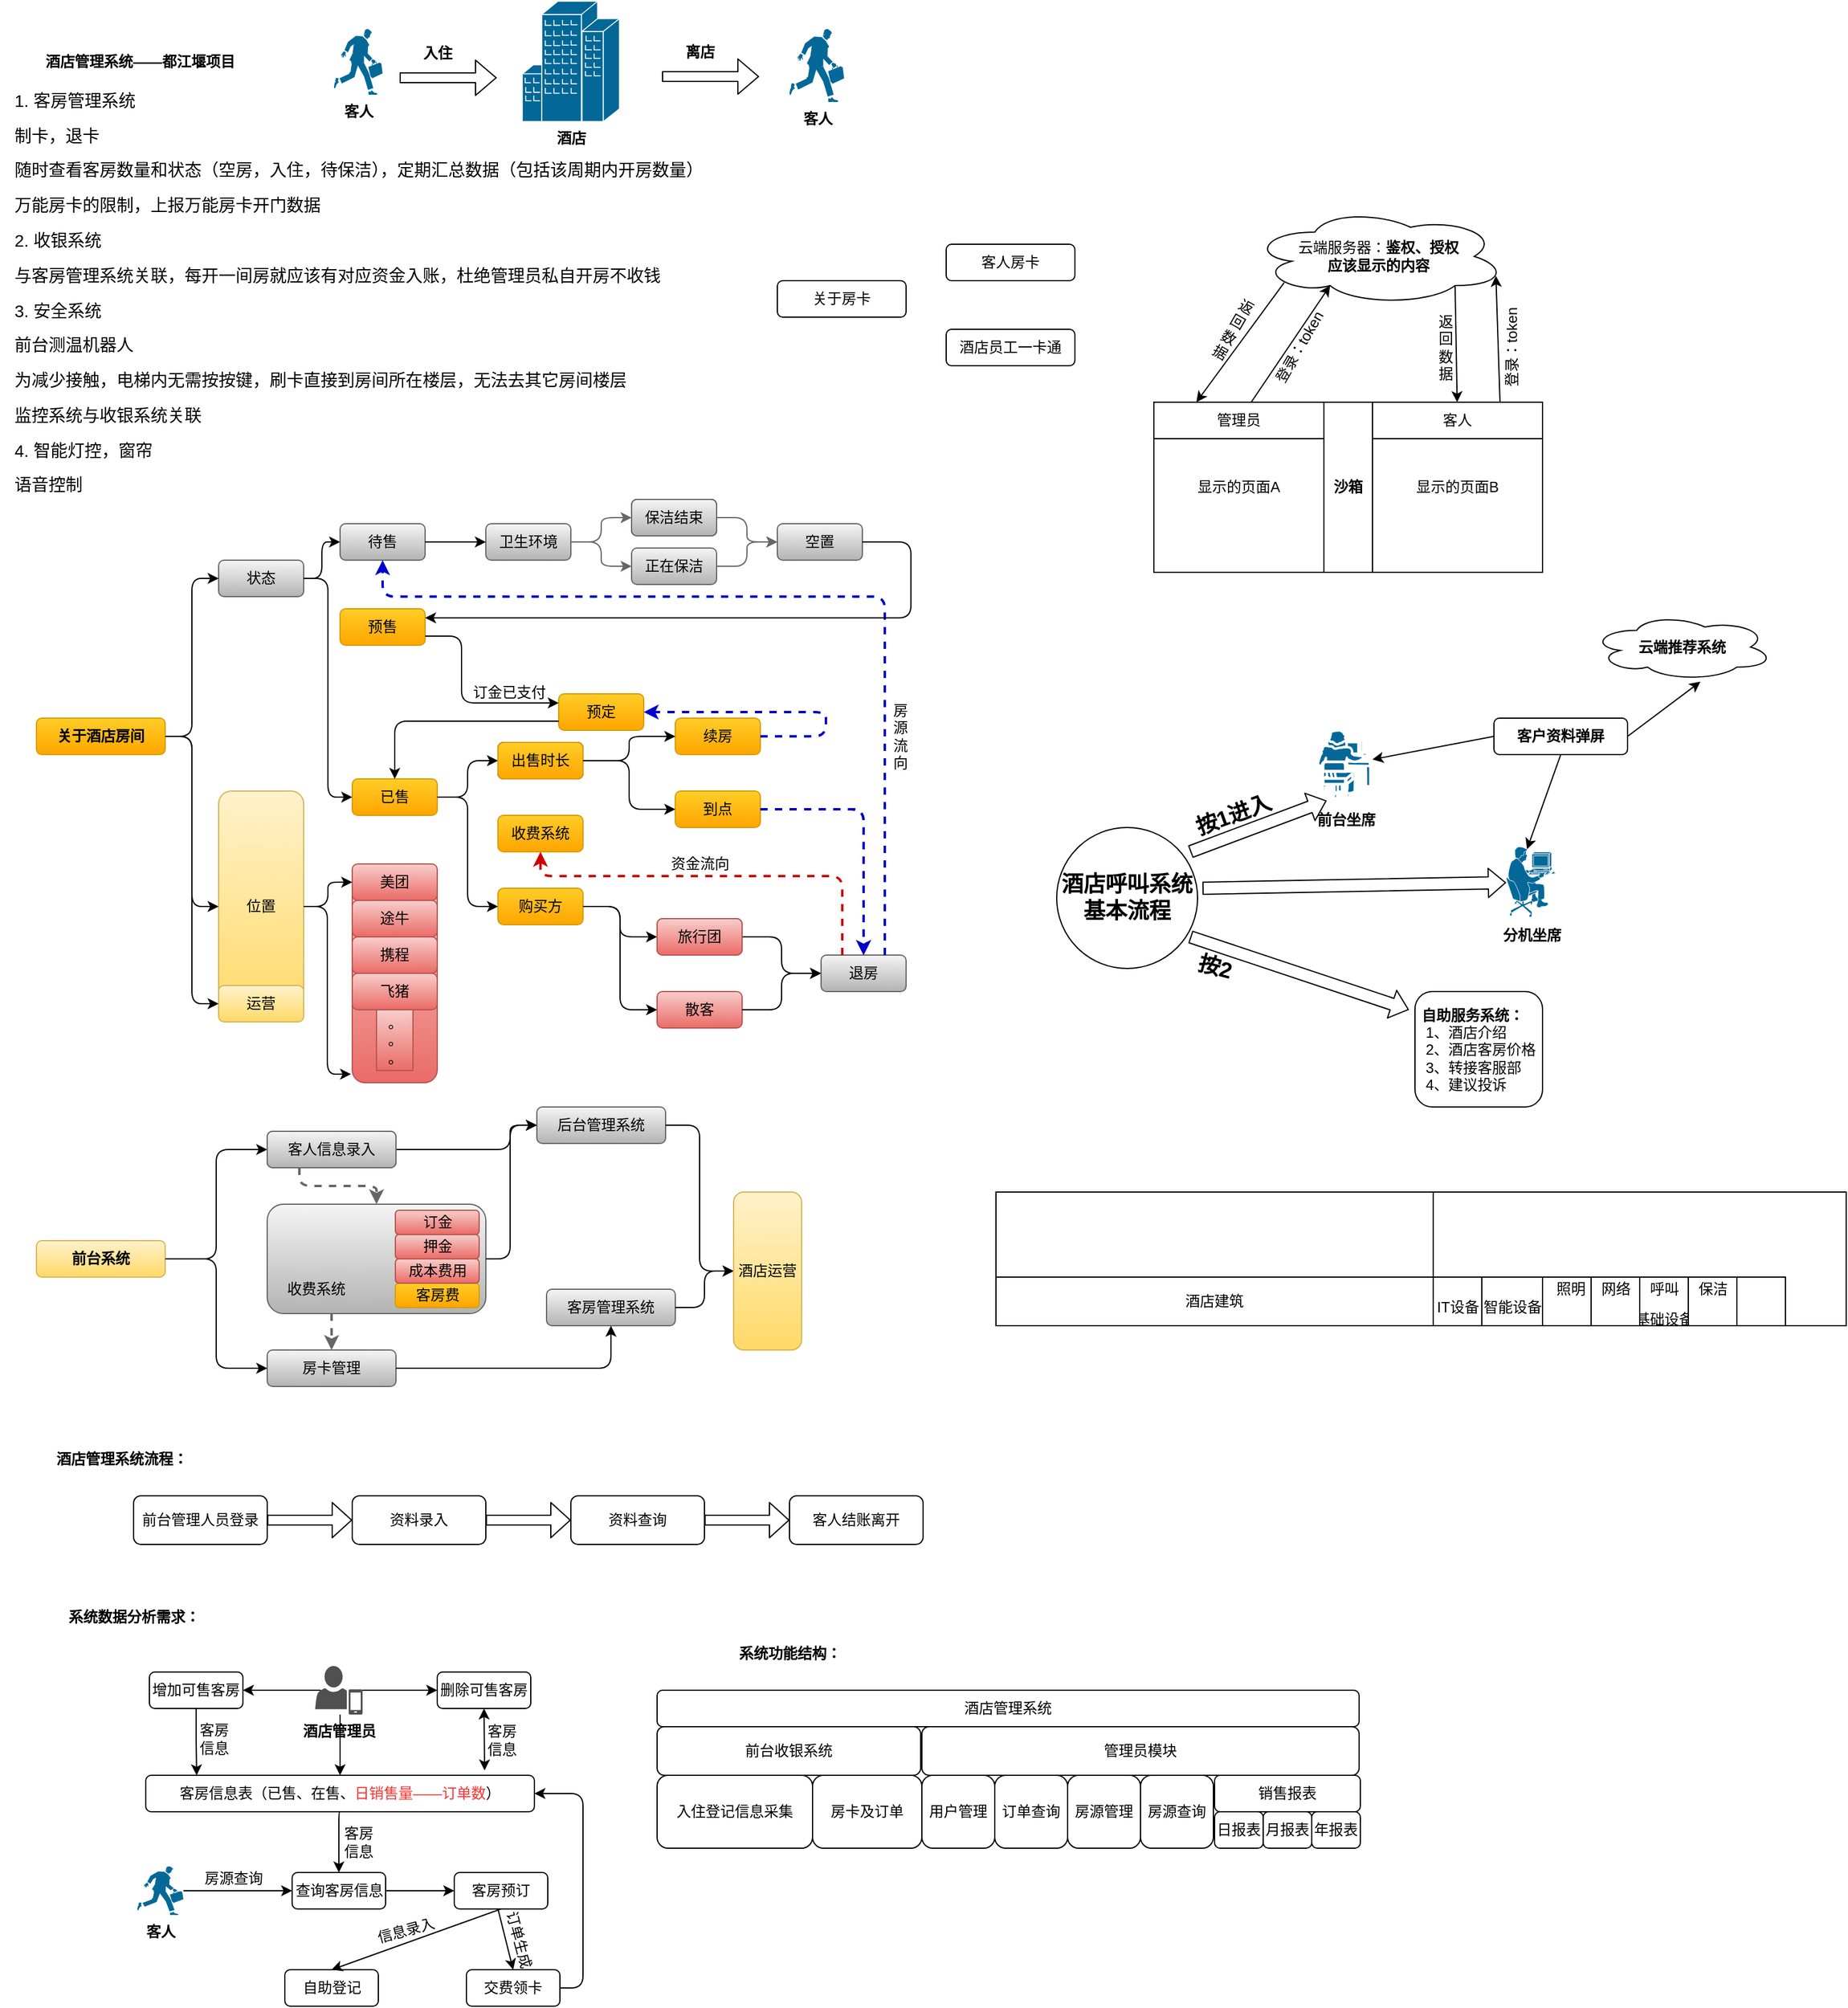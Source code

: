 <mxfile version="14.2.4" type="github">
  <diagram id="fw4ruGMlTZsnvlMs3-AR" name="Page-1">
    <mxGraphModel dx="782" dy="481" grid="1" gridSize="10" guides="1" tooltips="1" connect="1" arrows="1" fold="1" page="1" pageScale="1" pageWidth="827" pageHeight="1169" math="0" shadow="0">
      <root>
        <mxCell id="0" />
        <mxCell id="1" parent="0" />
        <mxCell id="By0YEaYFTy8LtGrnLWI1-63" value="" style="rounded=1;whiteSpace=wrap;html=1;gradientColor=#ea6b66;fillColor=#f8cecc;strokeColor=#b85450;" parent="1" vertex="1">
          <mxGeometry x="320" y="720" width="70" height="180" as="geometry" />
        </mxCell>
        <mxCell id="By0YEaYFTy8LtGrnLWI1-1" value="&lt;font style=&quot;vertical-align: inherit&quot;&gt;&lt;font style=&quot;vertical-align: inherit&quot;&gt;&lt;font style=&quot;vertical-align: inherit&quot;&gt;&lt;font style=&quot;vertical-align: inherit&quot;&gt;&lt;b&gt;酒店管理系统——都江堰项目&lt;/b&gt;&lt;/font&gt;&lt;/font&gt;&lt;/font&gt;&lt;/font&gt;" style="text;html=1;align=center;verticalAlign=middle;resizable=0;points=[];autosize=1;" parent="1" vertex="1">
          <mxGeometry x="60" y="50" width="170" height="20" as="geometry" />
        </mxCell>
        <mxCell id="By0YEaYFTy8LtGrnLWI1-5" value="&lt;p class=&quot;MsoNormal&quot; style=&quot;text-align: left&quot;&gt;&lt;span style=&quot;font-size: 10.5pt&quot;&gt;1.&lt;/span&gt;&lt;span style=&quot;font-size: 10.5pt&quot;&gt;&amp;nbsp;&lt;/span&gt;&lt;span style=&quot;font-size: 10.5pt&quot;&gt;客房管理系统&lt;/span&gt;&lt;span style=&quot;font-size: 10.5pt&quot;&gt;&lt;/span&gt;&lt;/p&gt;&lt;p class=&quot;MsoNormal&quot; style=&quot;text-align: left&quot;&gt;&lt;span style=&quot;font-size: 10.5pt&quot;&gt;制卡，退卡&lt;/span&gt;&lt;span style=&quot;font-size: 10.5pt&quot;&gt;&lt;/span&gt;&lt;/p&gt;&lt;p class=&quot;MsoNormal&quot; style=&quot;text-align: left&quot;&gt;&lt;span style=&quot;font-size: 10.5pt&quot;&gt;随时查看客房数量和状态（空房，入住，待保洁），定期汇总数据（包括该周期内开房数量）&lt;/span&gt;&lt;span style=&quot;font-size: 10.5pt&quot;&gt;&lt;/span&gt;&lt;/p&gt;&lt;p class=&quot;MsoNormal&quot; style=&quot;text-align: left&quot;&gt;&lt;span style=&quot;font-size: 10.5pt&quot;&gt;万能房卡的限制，上报万能房卡开门数据&lt;/span&gt;&lt;span style=&quot;font-size: 10.5pt&quot;&gt;&lt;/span&gt;&lt;/p&gt;&lt;p class=&quot;MsoNormal&quot; style=&quot;text-align: left&quot;&gt;&lt;span style=&quot;font-size: 10.5pt&quot;&gt;2.&lt;/span&gt;&lt;span style=&quot;font-size: 10.5pt&quot;&gt;&amp;nbsp;&lt;/span&gt;&lt;span style=&quot;font-size: 10.5pt&quot;&gt;收银系统&lt;/span&gt;&lt;span style=&quot;font-size: 10.5pt&quot;&gt;&lt;/span&gt;&lt;/p&gt;&lt;p class=&quot;MsoNormal&quot; style=&quot;text-align: left&quot;&gt;&lt;span style=&quot;font-size: 10.5pt&quot;&gt;与客房管理系统关联，每开一间房就应该有对应资金入账，杜绝管理员私自开房不收钱&lt;/span&gt;&lt;span style=&quot;font-size: 10.5pt&quot;&gt;&lt;/span&gt;&lt;/p&gt;&lt;p class=&quot;MsoNormal&quot; style=&quot;text-align: left&quot;&gt;&lt;span style=&quot;font-size: 10.5pt&quot;&gt;3.&lt;/span&gt;&lt;span style=&quot;font-size: 10.5pt&quot;&gt;&amp;nbsp;&lt;/span&gt;&lt;span style=&quot;font-size: 10.5pt&quot;&gt;安全系统&lt;/span&gt;&lt;span style=&quot;font-size: 10.5pt&quot;&gt;&lt;/span&gt;&lt;/p&gt;&lt;p class=&quot;MsoNormal&quot; style=&quot;text-align: left&quot;&gt;&lt;span style=&quot;font-size: 10.5pt&quot;&gt;前台测温机器人&lt;/span&gt;&lt;span style=&quot;font-size: 10.5pt&quot;&gt;&lt;/span&gt;&lt;/p&gt;&lt;p class=&quot;MsoNormal&quot; style=&quot;text-align: left&quot;&gt;&lt;span style=&quot;font-size: 10.5pt&quot;&gt;为减少接触，电梯内无需按按键，刷卡直接到房间所在楼层，无法去其它房间楼层&lt;/span&gt;&lt;span style=&quot;font-size: 10.5pt&quot;&gt;&lt;/span&gt;&lt;/p&gt;&lt;p class=&quot;MsoNormal&quot; style=&quot;text-align: left&quot;&gt;&lt;span style=&quot;font-size: 10.5pt&quot;&gt;监控系统与收银系统关联&lt;/span&gt;&lt;span style=&quot;font-size: 10.5pt&quot;&gt;&lt;/span&gt;&lt;/p&gt;&lt;p class=&quot;MsoNormal&quot; style=&quot;text-align: left&quot;&gt;&lt;span style=&quot;font-size: 10.5pt&quot;&gt;4.&lt;/span&gt;&lt;span style=&quot;font-size: 10.5pt&quot;&gt;&amp;nbsp;&lt;/span&gt;&lt;span style=&quot;font-size: 10.5pt&quot;&gt;智能灯控，窗帘&lt;/span&gt;&lt;span style=&quot;font-size: 10.5pt&quot;&gt;&lt;/span&gt;&lt;/p&gt;&lt;p class=&quot;MsoNormal&quot; style=&quot;text-align: left&quot;&gt;&lt;span style=&quot;font-size: 10.5pt&quot;&gt;语音控制&lt;/span&gt;&lt;span style=&quot;font-size: 10.5pt&quot;&gt;&lt;/span&gt;&lt;/p&gt;" style="text;html=1;align=center;verticalAlign=middle;resizable=0;points=[];autosize=1;" parent="1" vertex="1">
          <mxGeometry x="30" y="80" width="590" height="340" as="geometry" />
        </mxCell>
        <mxCell id="By0YEaYFTy8LtGrnLWI1-6" value="关于房卡" style="rounded=1;whiteSpace=wrap;html=1;" parent="1" vertex="1">
          <mxGeometry x="670" y="240" width="106" height="30" as="geometry" />
        </mxCell>
        <mxCell id="By0YEaYFTy8LtGrnLWI1-7" value="客人房卡" style="rounded=1;whiteSpace=wrap;html=1;" parent="1" vertex="1">
          <mxGeometry x="809" y="210" width="106" height="30" as="geometry" />
        </mxCell>
        <mxCell id="By0YEaYFTy8LtGrnLWI1-8" value="酒店员工一卡通" style="rounded=1;whiteSpace=wrap;html=1;" parent="1" vertex="1">
          <mxGeometry x="809" y="280" width="106" height="30" as="geometry" />
        </mxCell>
        <mxCell id="By0YEaYFTy8LtGrnLWI1-9" value="&lt;b&gt;关于酒店房间&lt;/b&gt;" style="rounded=1;whiteSpace=wrap;html=1;gradientColor=#ffa500;fillColor=#ffcd28;strokeColor=#d79b00;" parent="1" vertex="1">
          <mxGeometry x="60" y="600" width="106" height="30" as="geometry" />
        </mxCell>
        <mxCell id="By0YEaYFTy8LtGrnLWI1-10" value="状态" style="rounded=1;whiteSpace=wrap;html=1;gradientColor=#b3b3b3;fillColor=#f5f5f5;strokeColor=#666666;" parent="1" vertex="1">
          <mxGeometry x="210" y="470" width="70" height="30" as="geometry" />
        </mxCell>
        <mxCell id="By0YEaYFTy8LtGrnLWI1-11" value="已售" style="rounded=1;whiteSpace=wrap;html=1;gradientColor=#ffa500;fillColor=#ffcd28;strokeColor=#d79b00;" parent="1" vertex="1">
          <mxGeometry x="320" y="650" width="70" height="30" as="geometry" />
        </mxCell>
        <mxCell id="By0YEaYFTy8LtGrnLWI1-12" value="待售" style="rounded=1;whiteSpace=wrap;html=1;gradientColor=#b3b3b3;fillColor=#f5f5f5;strokeColor=#666666;" parent="1" vertex="1">
          <mxGeometry x="310" y="440" width="70" height="30" as="geometry" />
        </mxCell>
        <mxCell id="By0YEaYFTy8LtGrnLWI1-13" value="购买方" style="rounded=1;whiteSpace=wrap;html=1;gradientColor=#ffa500;fillColor=#ffcd28;strokeColor=#d79b00;" parent="1" vertex="1">
          <mxGeometry x="440" y="740" width="70" height="30" as="geometry" />
        </mxCell>
        <mxCell id="By0YEaYFTy8LtGrnLWI1-14" value="出售时长" style="rounded=1;whiteSpace=wrap;html=1;" parent="1" vertex="1">
          <mxGeometry x="440" y="620" width="70" height="30" as="geometry" />
        </mxCell>
        <mxCell id="By0YEaYFTy8LtGrnLWI1-15" value="正在保洁" style="rounded=1;whiteSpace=wrap;html=1;gradientColor=#b3b3b3;fillColor=#f5f5f5;strokeColor=#666666;" parent="1" vertex="1">
          <mxGeometry x="550" y="460" width="70" height="30" as="geometry" />
        </mxCell>
        <mxCell id="By0YEaYFTy8LtGrnLWI1-16" value="保洁结束" style="rounded=1;whiteSpace=wrap;html=1;" parent="1" vertex="1">
          <mxGeometry x="550" y="420" width="70" height="30" as="geometry" />
        </mxCell>
        <mxCell id="By0YEaYFTy8LtGrnLWI1-17" value="卫生环境" style="rounded=1;whiteSpace=wrap;html=1;gradientColor=#b3b3b3;fillColor=#f5f5f5;strokeColor=#666666;" parent="1" vertex="1">
          <mxGeometry x="430" y="440" width="70" height="30" as="geometry" />
        </mxCell>
        <mxCell id="By0YEaYFTy8LtGrnLWI1-18" value="" style="edgeStyle=elbowEdgeStyle;elbow=horizontal;endArrow=classic;html=1;exitX=1;exitY=0.5;exitDx=0;exitDy=0;entryX=0;entryY=0.5;entryDx=0;entryDy=0;" parent="1" source="By0YEaYFTy8LtGrnLWI1-9" target="By0YEaYFTy8LtGrnLWI1-10" edge="1">
          <mxGeometry width="50" height="50" relative="1" as="geometry">
            <mxPoint x="170" y="620" as="sourcePoint" />
            <mxPoint x="220" y="570" as="targetPoint" />
          </mxGeometry>
        </mxCell>
        <mxCell id="By0YEaYFTy8LtGrnLWI1-19" value="" style="edgeStyle=elbowEdgeStyle;elbow=horizontal;endArrow=classic;html=1;exitX=1;exitY=0.5;exitDx=0;exitDy=0;entryX=0;entryY=0.5;entryDx=0;entryDy=0;" parent="1" source="By0YEaYFTy8LtGrnLWI1-10" target="By0YEaYFTy8LtGrnLWI1-12" edge="1">
          <mxGeometry width="50" height="50" relative="1" as="geometry">
            <mxPoint x="176" y="625" as="sourcePoint" />
            <mxPoint x="220" y="585" as="targetPoint" />
          </mxGeometry>
        </mxCell>
        <mxCell id="By0YEaYFTy8LtGrnLWI1-20" value="" style="edgeStyle=elbowEdgeStyle;elbow=horizontal;endArrow=classic;html=1;exitX=1;exitY=0.5;exitDx=0;exitDy=0;entryX=0;entryY=0.5;entryDx=0;entryDy=0;" parent="1" source="By0YEaYFTy8LtGrnLWI1-10" target="By0YEaYFTy8LtGrnLWI1-11" edge="1">
          <mxGeometry width="50" height="50" relative="1" as="geometry">
            <mxPoint x="186" y="635" as="sourcePoint" />
            <mxPoint x="230" y="595" as="targetPoint" />
          </mxGeometry>
        </mxCell>
        <mxCell id="By0YEaYFTy8LtGrnLWI1-21" value="" style="edgeStyle=elbowEdgeStyle;elbow=horizontal;endArrow=classic;html=1;exitX=1;exitY=0.5;exitDx=0;exitDy=0;entryX=0;entryY=0.5;entryDx=0;entryDy=0;" parent="1" source="By0YEaYFTy8LtGrnLWI1-11" target="By0YEaYFTy8LtGrnLWI1-14" edge="1">
          <mxGeometry width="50" height="50" relative="1" as="geometry">
            <mxPoint x="196" y="645" as="sourcePoint" />
            <mxPoint x="240" y="605" as="targetPoint" />
          </mxGeometry>
        </mxCell>
        <mxCell id="By0YEaYFTy8LtGrnLWI1-22" value="" style="edgeStyle=elbowEdgeStyle;elbow=horizontal;endArrow=classic;html=1;exitX=1;exitY=0.5;exitDx=0;exitDy=0;entryX=0;entryY=0.5;entryDx=0;entryDy=0;" parent="1" source="By0YEaYFTy8LtGrnLWI1-11" target="By0YEaYFTy8LtGrnLWI1-13" edge="1">
          <mxGeometry width="50" height="50" relative="1" as="geometry">
            <mxPoint x="206" y="655" as="sourcePoint" />
            <mxPoint x="250" y="615" as="targetPoint" />
          </mxGeometry>
        </mxCell>
        <mxCell id="By0YEaYFTy8LtGrnLWI1-23" value="散客" style="rounded=1;whiteSpace=wrap;html=1;gradientColor=#ea6b66;fillColor=#f8cecc;strokeColor=#b85450;" parent="1" vertex="1">
          <mxGeometry x="571" y="825" width="70" height="30" as="geometry" />
        </mxCell>
        <mxCell id="By0YEaYFTy8LtGrnLWI1-24" value="旅行团" style="rounded=1;whiteSpace=wrap;html=1;gradientColor=#ea6b66;fillColor=#f8cecc;strokeColor=#b85450;" parent="1" vertex="1">
          <mxGeometry x="571" y="765" width="70" height="30" as="geometry" />
        </mxCell>
        <mxCell id="By0YEaYFTy8LtGrnLWI1-25" value="" style="edgeStyle=elbowEdgeStyle;elbow=horizontal;endArrow=classic;html=1;exitX=1;exitY=0.5;exitDx=0;exitDy=0;entryX=0;entryY=0.5;entryDx=0;entryDy=0;" parent="1" source="By0YEaYFTy8LtGrnLWI1-13" target="By0YEaYFTy8LtGrnLWI1-24" edge="1">
          <mxGeometry width="50" height="50" relative="1" as="geometry">
            <mxPoint x="380" y="755" as="sourcePoint" />
            <mxPoint x="450" y="695" as="targetPoint" />
          </mxGeometry>
        </mxCell>
        <mxCell id="By0YEaYFTy8LtGrnLWI1-26" value="" style="edgeStyle=elbowEdgeStyle;elbow=horizontal;endArrow=classic;html=1;exitX=1;exitY=0.5;exitDx=0;exitDy=0;entryX=0;entryY=0.5;entryDx=0;entryDy=0;" parent="1" source="By0YEaYFTy8LtGrnLWI1-13" target="By0YEaYFTy8LtGrnLWI1-23" edge="1">
          <mxGeometry width="50" height="50" relative="1" as="geometry">
            <mxPoint x="390" y="765" as="sourcePoint" />
            <mxPoint x="460" y="705" as="targetPoint" />
          </mxGeometry>
        </mxCell>
        <mxCell id="By0YEaYFTy8LtGrnLWI1-27" value="" style="edgeStyle=elbowEdgeStyle;elbow=horizontal;endArrow=classic;html=1;exitX=1;exitY=0.5;exitDx=0;exitDy=0;entryX=0;entryY=0.5;entryDx=0;entryDy=0;gradientColor=#b3b3b3;fillColor=#f5f5f5;strokeColor=#666666;" parent="1" source="By0YEaYFTy8LtGrnLWI1-17" target="By0YEaYFTy8LtGrnLWI1-16" edge="1">
          <mxGeometry width="50" height="50" relative="1" as="geometry">
            <mxPoint x="370" y="695" as="sourcePoint" />
            <mxPoint x="440" y="635" as="targetPoint" />
          </mxGeometry>
        </mxCell>
        <mxCell id="By0YEaYFTy8LtGrnLWI1-28" value="" style="edgeStyle=elbowEdgeStyle;elbow=horizontal;endArrow=classic;html=1;exitX=1;exitY=0.5;exitDx=0;exitDy=0;entryX=0;entryY=0.5;entryDx=0;entryDy=0;gradientColor=#b3b3b3;fillColor=#f5f5f5;strokeColor=#666666;" parent="1" source="By0YEaYFTy8LtGrnLWI1-17" target="By0YEaYFTy8LtGrnLWI1-15" edge="1">
          <mxGeometry width="50" height="50" relative="1" as="geometry">
            <mxPoint x="380" y="705" as="sourcePoint" />
            <mxPoint x="450" y="645" as="targetPoint" />
          </mxGeometry>
        </mxCell>
        <mxCell id="By0YEaYFTy8LtGrnLWI1-29" value="" style="edgeStyle=elbowEdgeStyle;elbow=horizontal;endArrow=classic;html=1;exitX=1;exitY=0.5;exitDx=0;exitDy=0;" parent="1" source="By0YEaYFTy8LtGrnLWI1-12" target="By0YEaYFTy8LtGrnLWI1-17" edge="1">
          <mxGeometry width="50" height="50" relative="1" as="geometry">
            <mxPoint x="430" y="705" as="sourcePoint" />
            <mxPoint x="500" y="645" as="targetPoint" />
          </mxGeometry>
        </mxCell>
        <mxCell id="By0YEaYFTy8LtGrnLWI1-32" value="&lt;b&gt;客人&lt;/b&gt;" style="shape=mxgraph.cisco.people.running_man;html=1;pointerEvents=1;dashed=0;fillColor=#036897;strokeColor=#ffffff;strokeWidth=2;verticalLabelPosition=bottom;verticalAlign=top;align=center;outlineConnect=0;" parent="1" vertex="1">
          <mxGeometry x="305" y="33" width="40" height="54" as="geometry" />
        </mxCell>
        <mxCell id="By0YEaYFTy8LtGrnLWI1-33" value="&lt;b&gt;酒店&lt;/b&gt;" style="shape=mxgraph.cisco.buildings.generic_building;html=1;pointerEvents=1;dashed=0;fillColor=#036897;strokeColor=#ffffff;strokeWidth=2;verticalLabelPosition=bottom;verticalAlign=top;align=center;outlineConnect=0;" parent="1" vertex="1">
          <mxGeometry x="460" y="10" width="80" height="99" as="geometry" />
        </mxCell>
        <mxCell id="By0YEaYFTy8LtGrnLWI1-34" value="&lt;b&gt;客人&lt;/b&gt;" style="shape=mxgraph.cisco.people.running_man;html=1;pointerEvents=1;dashed=0;fillColor=#036897;strokeColor=#ffffff;strokeWidth=2;verticalLabelPosition=bottom;verticalAlign=top;align=center;outlineConnect=0;" parent="1" vertex="1">
          <mxGeometry x="680" y="33" width="45" height="60" as="geometry" />
        </mxCell>
        <mxCell id="By0YEaYFTy8LtGrnLWI1-35" value="" style="shape=flexArrow;endArrow=classic;html=1;width=8;endSize=5.33;" parent="1" edge="1">
          <mxGeometry width="50" height="50" relative="1" as="geometry">
            <mxPoint x="359" y="73" as="sourcePoint" />
            <mxPoint x="439" y="73" as="targetPoint" />
          </mxGeometry>
        </mxCell>
        <mxCell id="By0YEaYFTy8LtGrnLWI1-36" value="&lt;b&gt;入住&lt;/b&gt;" style="text;html=1;align=center;verticalAlign=middle;resizable=0;points=[];autosize=1;" parent="1" vertex="1">
          <mxGeometry x="370" y="43" width="40" height="20" as="geometry" />
        </mxCell>
        <mxCell id="By0YEaYFTy8LtGrnLWI1-37" value="" style="shape=flexArrow;endArrow=classic;html=1;width=8;endSize=5.33;" parent="1" edge="1">
          <mxGeometry width="50" height="50" relative="1" as="geometry">
            <mxPoint x="575" y="72" as="sourcePoint" />
            <mxPoint x="655" y="72" as="targetPoint" />
          </mxGeometry>
        </mxCell>
        <mxCell id="By0YEaYFTy8LtGrnLWI1-38" value="&lt;b&gt;离店&lt;/b&gt;" style="text;html=1;align=center;verticalAlign=middle;resizable=0;points=[];autosize=1;" parent="1" vertex="1">
          <mxGeometry x="586" y="42" width="40" height="20" as="geometry" />
        </mxCell>
        <mxCell id="By0YEaYFTy8LtGrnLWI1-39" value="预售" style="rounded=1;whiteSpace=wrap;html=1;gradientColor=#ffa500;fillColor=#ffcd28;strokeColor=#d79b00;" parent="1" vertex="1">
          <mxGeometry x="310" y="510" width="70" height="30" as="geometry" />
        </mxCell>
        <mxCell id="By0YEaYFTy8LtGrnLWI1-42" value="空置" style="rounded=1;whiteSpace=wrap;html=1;gradientColor=#b3b3b3;fillColor=#f5f5f5;strokeColor=#666666;" parent="1" vertex="1">
          <mxGeometry x="670" y="440" width="70" height="30" as="geometry" />
        </mxCell>
        <mxCell id="By0YEaYFTy8LtGrnLWI1-44" value="" style="edgeStyle=elbowEdgeStyle;elbow=horizontal;endArrow=classic;html=1;entryX=0;entryY=0.5;entryDx=0;entryDy=0;exitX=1;exitY=0.5;exitDx=0;exitDy=0;gradientColor=#b3b3b3;fillColor=#f5f5f5;strokeColor=#666666;" parent="1" source="By0YEaYFTy8LtGrnLWI1-16" target="By0YEaYFTy8LtGrnLWI1-42" edge="1">
          <mxGeometry width="50" height="50" relative="1" as="geometry">
            <mxPoint x="650" y="410" as="sourcePoint" />
            <mxPoint x="460" y="465" as="targetPoint" />
          </mxGeometry>
        </mxCell>
        <mxCell id="By0YEaYFTy8LtGrnLWI1-45" value="" style="edgeStyle=elbowEdgeStyle;elbow=horizontal;endArrow=classic;html=1;entryX=0;entryY=0.5;entryDx=0;entryDy=0;exitX=1;exitY=0.5;exitDx=0;exitDy=0;gradientColor=#b3b3b3;fillColor=#f5f5f5;strokeColor=#666666;" parent="1" source="By0YEaYFTy8LtGrnLWI1-15" target="By0YEaYFTy8LtGrnLWI1-42" edge="1">
          <mxGeometry width="50" height="50" relative="1" as="geometry">
            <mxPoint x="630" y="445" as="sourcePoint" />
            <mxPoint x="680" y="465" as="targetPoint" />
          </mxGeometry>
        </mxCell>
        <mxCell id="By0YEaYFTy8LtGrnLWI1-46" value="预定" style="rounded=1;whiteSpace=wrap;html=1;gradientColor=#ffa500;fillColor=#ffcd28;strokeColor=#d79b00;" parent="1" vertex="1">
          <mxGeometry x="490" y="580" width="70" height="30" as="geometry" />
        </mxCell>
        <mxCell id="By0YEaYFTy8LtGrnLWI1-47" value="" style="edgeStyle=elbowEdgeStyle;elbow=horizontal;endArrow=classic;html=1;exitX=1;exitY=0.75;exitDx=0;exitDy=0;entryX=0;entryY=0.25;entryDx=0;entryDy=0;" parent="1" source="By0YEaYFTy8LtGrnLWI1-39" target="By0YEaYFTy8LtGrnLWI1-46" edge="1">
          <mxGeometry width="50" height="50" relative="1" as="geometry">
            <mxPoint x="400" y="515" as="sourcePoint" />
            <mxPoint x="440" y="465" as="targetPoint" />
            <Array as="points">
              <mxPoint x="410" y="580" />
            </Array>
          </mxGeometry>
        </mxCell>
        <mxCell id="By0YEaYFTy8LtGrnLWI1-48" value="订金已支付" style="text;html=1;align=center;verticalAlign=middle;resizable=0;points=[];autosize=1;" parent="1" vertex="1">
          <mxGeometry x="409" y="569" width="80" height="20" as="geometry" />
        </mxCell>
        <mxCell id="By0YEaYFTy8LtGrnLWI1-49" value="" style="edgeStyle=elbowEdgeStyle;elbow=horizontal;endArrow=classic;html=1;exitX=0;exitY=0.75;exitDx=0;exitDy=0;entryX=0.5;entryY=0;entryDx=0;entryDy=0;" parent="1" source="By0YEaYFTy8LtGrnLWI1-46" target="By0YEaYFTy8LtGrnLWI1-11" edge="1">
          <mxGeometry width="50" height="50" relative="1" as="geometry">
            <mxPoint x="410" y="525" as="sourcePoint" />
            <mxPoint x="450" y="475" as="targetPoint" />
            <Array as="points">
              <mxPoint x="355" y="630" />
            </Array>
          </mxGeometry>
        </mxCell>
        <mxCell id="By0YEaYFTy8LtGrnLWI1-50" value="位置" style="rounded=1;whiteSpace=wrap;html=1;gradientColor=#ffd966;fillColor=#fff2cc;strokeColor=#d6b656;" parent="1" vertex="1">
          <mxGeometry x="210" y="660" width="70" height="190" as="geometry" />
        </mxCell>
        <mxCell id="By0YEaYFTy8LtGrnLWI1-51" value="退房" style="rounded=1;whiteSpace=wrap;html=1;gradientColor=#b3b3b3;fillColor=#f5f5f5;strokeColor=#666666;" parent="1" vertex="1">
          <mxGeometry x="706" y="795" width="70" height="30" as="geometry" />
        </mxCell>
        <mxCell id="By0YEaYFTy8LtGrnLWI1-52" value="" style="edgeStyle=elbowEdgeStyle;elbow=horizontal;endArrow=classic;html=1;exitX=1;exitY=0.5;exitDx=0;exitDy=0;entryX=0;entryY=0.5;entryDx=0;entryDy=0;" parent="1" source="By0YEaYFTy8LtGrnLWI1-24" target="By0YEaYFTy8LtGrnLWI1-51" edge="1">
          <mxGeometry width="50" height="50" relative="1" as="geometry">
            <mxPoint x="511" y="820" as="sourcePoint" />
            <mxPoint x="581" y="790" as="targetPoint" />
          </mxGeometry>
        </mxCell>
        <mxCell id="By0YEaYFTy8LtGrnLWI1-54" value="" style="edgeStyle=elbowEdgeStyle;elbow=horizontal;endArrow=classic;html=1;exitX=1;exitY=0.5;exitDx=0;exitDy=0;entryX=0;entryY=0.5;entryDx=0;entryDy=0;" parent="1" source="By0YEaYFTy8LtGrnLWI1-23" target="By0YEaYFTy8LtGrnLWI1-51" edge="1">
          <mxGeometry width="50" height="50" relative="1" as="geometry">
            <mxPoint x="651" y="790" as="sourcePoint" />
            <mxPoint x="716" y="820" as="targetPoint" />
          </mxGeometry>
        </mxCell>
        <mxCell id="By0YEaYFTy8LtGrnLWI1-56" value="" style="edgeStyle=elbowEdgeStyle;elbow=vertical;endArrow=classic;html=1;exitX=0.75;exitY=0;exitDx=0;exitDy=0;entryX=0.5;entryY=1;entryDx=0;entryDy=0;dashed=1;strokeWidth=2;strokeColor=#0000CC;" parent="1" source="By0YEaYFTy8LtGrnLWI1-51" target="By0YEaYFTy8LtGrnLWI1-12" edge="1">
          <mxGeometry width="50" height="50" relative="1" as="geometry">
            <mxPoint x="720" y="660" as="sourcePoint" />
            <mxPoint x="770" y="610" as="targetPoint" />
            <Array as="points">
              <mxPoint x="610" y="500" />
            </Array>
          </mxGeometry>
        </mxCell>
        <mxCell id="By0YEaYFTy8LtGrnLWI1-57" value="" style="edgeStyle=elbowEdgeStyle;elbow=vertical;endArrow=classic;html=1;strokeWidth=1;exitX=1;exitY=0.5;exitDx=0;exitDy=0;entryX=1;entryY=0.25;entryDx=0;entryDy=0;" parent="1" source="By0YEaYFTy8LtGrnLWI1-42" target="By0YEaYFTy8LtGrnLWI1-39" edge="1">
          <mxGeometry width="50" height="50" relative="1" as="geometry">
            <mxPoint x="800" y="530" as="sourcePoint" />
            <mxPoint x="850" y="480" as="targetPoint" />
            <Array as="points">
              <mxPoint x="780" y="490" />
              <mxPoint x="620" y="520" />
            </Array>
          </mxGeometry>
        </mxCell>
        <mxCell id="By0YEaYFTy8LtGrnLWI1-58" value="" style="edgeStyle=elbowEdgeStyle;elbow=horizontal;endArrow=classic;html=1;exitX=1;exitY=0.5;exitDx=0;exitDy=0;entryX=0;entryY=0.5;entryDx=0;entryDy=0;" parent="1" source="By0YEaYFTy8LtGrnLWI1-9" target="By0YEaYFTy8LtGrnLWI1-50" edge="1">
          <mxGeometry width="50" height="50" relative="1" as="geometry">
            <mxPoint x="176" y="625" as="sourcePoint" />
            <mxPoint x="220" y="495" as="targetPoint" />
          </mxGeometry>
        </mxCell>
        <mxCell id="By0YEaYFTy8LtGrnLWI1-59" value="美团" style="rounded=1;whiteSpace=wrap;html=1;gradientColor=#ea6b66;fillColor=#f8cecc;strokeColor=#b85450;" parent="1" vertex="1">
          <mxGeometry x="320" y="720" width="70" height="30" as="geometry" />
        </mxCell>
        <mxCell id="By0YEaYFTy8LtGrnLWI1-60" value="途牛" style="rounded=1;whiteSpace=wrap;html=1;gradientColor=#ea6b66;fillColor=#f8cecc;strokeColor=#b85450;" parent="1" vertex="1">
          <mxGeometry x="320" y="750" width="70" height="30" as="geometry" />
        </mxCell>
        <mxCell id="By0YEaYFTy8LtGrnLWI1-61" value="携程" style="rounded=1;whiteSpace=wrap;html=1;gradientColor=#ea6b66;fillColor=#f8cecc;strokeColor=#b85450;" parent="1" vertex="1">
          <mxGeometry x="320" y="780" width="70" height="30" as="geometry" />
        </mxCell>
        <mxCell id="By0YEaYFTy8LtGrnLWI1-62" value="飞猪" style="rounded=1;whiteSpace=wrap;html=1;gradientColor=#ea6b66;fillColor=#f8cecc;strokeColor=#b85450;" parent="1" vertex="1">
          <mxGeometry x="320" y="810" width="70" height="30" as="geometry" />
        </mxCell>
        <mxCell id="By0YEaYFTy8LtGrnLWI1-64" value="。&lt;br&gt;。&lt;br&gt;。&lt;br&gt;" style="text;html=1;align=center;verticalAlign=middle;resizable=0;points=[];autosize=1;gradientColor=#ea6b66;fillColor=#f8cecc;strokeColor=#b85450;" parent="1" vertex="1">
          <mxGeometry x="340" y="840" width="30" height="50" as="geometry" />
        </mxCell>
        <mxCell id="By0YEaYFTy8LtGrnLWI1-65" value="" style="edgeStyle=elbowEdgeStyle;elbow=horizontal;endArrow=classic;html=1;exitX=1;exitY=0.5;exitDx=0;exitDy=0;entryX=0;entryY=0.5;entryDx=0;entryDy=0;" parent="1" source="By0YEaYFTy8LtGrnLWI1-50" target="By0YEaYFTy8LtGrnLWI1-59" edge="1">
          <mxGeometry width="50" height="50" relative="1" as="geometry">
            <mxPoint x="176" y="625" as="sourcePoint" />
            <mxPoint x="220" y="495" as="targetPoint" />
          </mxGeometry>
        </mxCell>
        <mxCell id="By0YEaYFTy8LtGrnLWI1-66" value="" style="edgeStyle=elbowEdgeStyle;elbow=horizontal;endArrow=classic;html=1;exitX=1;exitY=0.5;exitDx=0;exitDy=0;entryX=-0.014;entryY=0.961;entryDx=0;entryDy=0;entryPerimeter=0;" parent="1" source="By0YEaYFTy8LtGrnLWI1-50" target="By0YEaYFTy8LtGrnLWI1-63" edge="1">
          <mxGeometry width="50" height="50" relative="1" as="geometry">
            <mxPoint x="290" y="775" as="sourcePoint" />
            <mxPoint x="330" y="745" as="targetPoint" />
          </mxGeometry>
        </mxCell>
        <mxCell id="By0YEaYFTy8LtGrnLWI1-67" value="收费系统" style="rounded=1;whiteSpace=wrap;html=1;gradientColor=#ffa500;fillColor=#ffcd28;strokeColor=#d79b00;" parent="1" vertex="1">
          <mxGeometry x="440" y="680" width="70" height="30" as="geometry" />
        </mxCell>
        <mxCell id="By0YEaYFTy8LtGrnLWI1-68" value="" style="edgeStyle=elbowEdgeStyle;elbow=vertical;endArrow=classic;html=1;exitX=0.25;exitY=0;exitDx=0;exitDy=0;entryX=0.5;entryY=1;entryDx=0;entryDy=0;dashed=1;strokeWidth=2;strokeColor=#CC0000;" parent="1" source="By0YEaYFTy8LtGrnLWI1-51" target="By0YEaYFTy8LtGrnLWI1-67" edge="1">
          <mxGeometry width="50" height="50" relative="1" as="geometry">
            <mxPoint x="751" y="805" as="sourcePoint" />
            <mxPoint x="355" y="480" as="targetPoint" />
            <Array as="points">
              <mxPoint x="600" y="730" />
            </Array>
          </mxGeometry>
        </mxCell>
        <mxCell id="By0YEaYFTy8LtGrnLWI1-69" value="房&lt;br&gt;源&lt;br&gt;流&lt;br&gt;向" style="text;html=1;align=center;verticalAlign=middle;resizable=0;points=[];autosize=1;" parent="1" vertex="1">
          <mxGeometry x="756" y="585" width="30" height="60" as="geometry" />
        </mxCell>
        <mxCell id="By0YEaYFTy8LtGrnLWI1-70" value="资金流向" style="text;html=1;align=center;verticalAlign=middle;resizable=0;points=[];autosize=1;" parent="1" vertex="1">
          <mxGeometry x="576" y="710" width="60" height="20" as="geometry" />
        </mxCell>
        <mxCell id="By0YEaYFTy8LtGrnLWI1-71" value="&lt;b&gt;前台系统&lt;/b&gt;" style="rounded=1;whiteSpace=wrap;html=1;gradientColor=#ffd966;fillColor=#fff2cc;strokeColor=#d6b656;" parent="1" vertex="1">
          <mxGeometry x="60" y="1030" width="106" height="30" as="geometry" />
        </mxCell>
        <mxCell id="By0YEaYFTy8LtGrnLWI1-72" value="房卡管理" style="rounded=1;whiteSpace=wrap;html=1;gradientColor=#b3b3b3;fillColor=#f5f5f5;strokeColor=#666666;" parent="1" vertex="1">
          <mxGeometry x="250" y="1120" width="106" height="30" as="geometry" />
        </mxCell>
        <mxCell id="By0YEaYFTy8LtGrnLWI1-73" value="" style="rounded=1;whiteSpace=wrap;html=1;gradientColor=#b3b3b3;fillColor=#f5f5f5;strokeColor=#666666;" parent="1" vertex="1">
          <mxGeometry x="250" y="1000" width="180" height="90" as="geometry" />
        </mxCell>
        <mxCell id="By0YEaYFTy8LtGrnLWI1-74" value="客人信息录入" style="rounded=1;whiteSpace=wrap;html=1;gradientColor=#b3b3b3;fillColor=#f5f5f5;strokeColor=#666666;" parent="1" vertex="1">
          <mxGeometry x="250" y="940" width="106" height="30" as="geometry" />
        </mxCell>
        <mxCell id="By0YEaYFTy8LtGrnLWI1-76" value="" style="edgeStyle=elbowEdgeStyle;elbow=horizontal;endArrow=classic;html=1;strokeWidth=1;exitX=1;exitY=0.5;exitDx=0;exitDy=0;entryX=0;entryY=0.5;entryDx=0;entryDy=0;" parent="1" source="By0YEaYFTy8LtGrnLWI1-71" target="By0YEaYFTy8LtGrnLWI1-74" edge="1">
          <mxGeometry width="50" height="50" relative="1" as="geometry">
            <mxPoint x="200" y="1040" as="sourcePoint" />
            <mxPoint x="250" y="990" as="targetPoint" />
          </mxGeometry>
        </mxCell>
        <mxCell id="By0YEaYFTy8LtGrnLWI1-77" value="" style="edgeStyle=elbowEdgeStyle;elbow=vertical;endArrow=classic;html=1;strokeColor=#666666;strokeWidth=2;dashed=1;gradientColor=#b3b3b3;fillColor=#f5f5f5;exitX=0.25;exitY=1;exitDx=0;exitDy=0;entryX=0.5;entryY=0;entryDx=0;entryDy=0;" parent="1" source="By0YEaYFTy8LtGrnLWI1-92" target="By0YEaYFTy8LtGrnLWI1-73" edge="1">
          <mxGeometry width="50" height="50" relative="1" as="geometry">
            <mxPoint x="303" y="972" as="sourcePoint" />
            <mxPoint x="275" y="1000" as="targetPoint" />
            <Array as="points" />
          </mxGeometry>
        </mxCell>
        <mxCell id="By0YEaYFTy8LtGrnLWI1-78" value="" style="edgeStyle=elbowEdgeStyle;elbow=vertical;endArrow=classic;html=1;strokeColor=#666666;strokeWidth=2;entryX=0.5;entryY=0;entryDx=0;entryDy=0;dashed=1;gradientColor=#b3b3b3;fillColor=#f5f5f5;" parent="1" target="By0YEaYFTy8LtGrnLWI1-72" edge="1">
          <mxGeometry width="50" height="50" relative="1" as="geometry">
            <mxPoint x="303" y="1090" as="sourcePoint" />
            <mxPoint x="366" y="1055" as="targetPoint" />
            <Array as="points">
              <mxPoint x="303" y="1090" />
            </Array>
          </mxGeometry>
        </mxCell>
        <mxCell id="By0YEaYFTy8LtGrnLWI1-79" value="" style="edgeStyle=elbowEdgeStyle;elbow=horizontal;endArrow=classic;html=1;strokeWidth=1;exitX=1;exitY=0.5;exitDx=0;exitDy=0;entryX=0;entryY=0.5;entryDx=0;entryDy=0;" parent="1" source="By0YEaYFTy8LtGrnLWI1-71" target="By0YEaYFTy8LtGrnLWI1-72" edge="1">
          <mxGeometry width="50" height="50" relative="1" as="geometry">
            <mxPoint x="176" y="1055" as="sourcePoint" />
            <mxPoint x="260" y="965" as="targetPoint" />
          </mxGeometry>
        </mxCell>
        <mxCell id="By0YEaYFTy8LtGrnLWI1-82" value="客房管理系统" style="rounded=1;whiteSpace=wrap;html=1;gradientColor=#b3b3b3;fillColor=#f5f5f5;strokeColor=#666666;" parent="1" vertex="1">
          <mxGeometry x="480" y="1070" width="106" height="30" as="geometry" />
        </mxCell>
        <mxCell id="By0YEaYFTy8LtGrnLWI1-83" value="" style="edgeStyle=elbowEdgeStyle;elbow=vertical;endArrow=classic;html=1;strokeColor=#000000;strokeWidth=1;exitX=1;exitY=0.5;exitDx=0;exitDy=0;entryX=0.5;entryY=1;entryDx=0;entryDy=0;" parent="1" source="By0YEaYFTy8LtGrnLWI1-72" target="By0YEaYFTy8LtGrnLWI1-82" edge="1">
          <mxGeometry width="50" height="50" relative="1" as="geometry">
            <mxPoint x="480" y="1150" as="sourcePoint" />
            <mxPoint x="530" y="1100" as="targetPoint" />
            <Array as="points">
              <mxPoint x="490" y="1135" />
              <mxPoint x="460" y="1140" />
            </Array>
          </mxGeometry>
        </mxCell>
        <mxCell id="By0YEaYFTy8LtGrnLWI1-84" value="后台管理系统" style="rounded=1;whiteSpace=wrap;html=1;gradientColor=#b3b3b3;fillColor=#f5f5f5;strokeColor=#666666;" parent="1" vertex="1">
          <mxGeometry x="472" y="920" width="106" height="30" as="geometry" />
        </mxCell>
        <mxCell id="By0YEaYFTy8LtGrnLWI1-85" value="" style="edgeStyle=elbowEdgeStyle;elbow=horizontal;endArrow=classic;html=1;strokeColor=#000000;strokeWidth=1;entryX=0;entryY=0.5;entryDx=0;entryDy=0;exitX=1;exitY=0.5;exitDx=0;exitDy=0;" parent="1" source="By0YEaYFTy8LtGrnLWI1-73" target="By0YEaYFTy8LtGrnLWI1-84" edge="1">
          <mxGeometry width="50" height="50" relative="1" as="geometry">
            <mxPoint x="510" y="980" as="sourcePoint" />
            <mxPoint x="440" y="990" as="targetPoint" />
            <Array as="points">
              <mxPoint x="450" y="1000" />
              <mxPoint x="370" y="990" />
            </Array>
          </mxGeometry>
        </mxCell>
        <mxCell id="By0YEaYFTy8LtGrnLWI1-86" value="" style="edgeStyle=elbowEdgeStyle;elbow=horizontal;endArrow=classic;html=1;strokeColor=#000000;strokeWidth=1;exitX=1;exitY=0.5;exitDx=0;exitDy=0;entryX=0;entryY=0.5;entryDx=0;entryDy=0;" parent="1" source="By0YEaYFTy8LtGrnLWI1-74" target="By0YEaYFTy8LtGrnLWI1-84" edge="1">
          <mxGeometry width="50" height="50" relative="1" as="geometry">
            <mxPoint x="366" y="1062.5" as="sourcePoint" />
            <mxPoint x="490" y="1045" as="targetPoint" />
            <Array as="points">
              <mxPoint x="450" y="950" />
              <mxPoint x="370" y="950" />
            </Array>
          </mxGeometry>
        </mxCell>
        <mxCell id="By0YEaYFTy8LtGrnLWI1-87" value="运营" style="rounded=1;whiteSpace=wrap;html=1;gradientColor=#ffd966;fillColor=#fff2cc;strokeColor=#d6b656;" parent="1" vertex="1">
          <mxGeometry x="210" y="820" width="70" height="30" as="geometry" />
        </mxCell>
        <mxCell id="By0YEaYFTy8LtGrnLWI1-88" value="" style="edgeStyle=elbowEdgeStyle;elbow=horizontal;endArrow=classic;html=1;exitX=1;exitY=0.5;exitDx=0;exitDy=0;entryX=0;entryY=0.5;entryDx=0;entryDy=0;" parent="1" source="By0YEaYFTy8LtGrnLWI1-9" target="By0YEaYFTy8LtGrnLWI1-87" edge="1">
          <mxGeometry width="50" height="50" relative="1" as="geometry">
            <mxPoint x="176" y="625" as="sourcePoint" />
            <mxPoint x="220" y="685" as="targetPoint" />
          </mxGeometry>
        </mxCell>
        <mxCell id="By0YEaYFTy8LtGrnLWI1-89" value="" style="edgeStyle=elbowEdgeStyle;elbow=horizontal;endArrow=classic;html=1;strokeColor=#000000;strokeWidth=1;exitX=1;exitY=0.5;exitDx=0;exitDy=0;entryX=0;entryY=0.5;entryDx=0;entryDy=0;" parent="1" source="By0YEaYFTy8LtGrnLWI1-84" target="By0YEaYFTy8LtGrnLWI1-91" edge="1">
          <mxGeometry width="50" height="50" relative="1" as="geometry">
            <mxPoint x="366" y="965" as="sourcePoint" />
            <mxPoint x="660" y="1060" as="targetPoint" />
          </mxGeometry>
        </mxCell>
        <mxCell id="By0YEaYFTy8LtGrnLWI1-90" value="" style="edgeStyle=elbowEdgeStyle;elbow=horizontal;endArrow=classic;html=1;strokeColor=#000000;strokeWidth=1;exitX=1;exitY=0.5;exitDx=0;exitDy=0;entryX=0;entryY=0.5;entryDx=0;entryDy=0;" parent="1" source="By0YEaYFTy8LtGrnLWI1-82" target="By0YEaYFTy8LtGrnLWI1-91" edge="1">
          <mxGeometry width="50" height="50" relative="1" as="geometry">
            <mxPoint x="596" y="1045" as="sourcePoint" />
            <mxPoint x="660" y="1060" as="targetPoint" />
          </mxGeometry>
        </mxCell>
        <mxCell id="By0YEaYFTy8LtGrnLWI1-91" value="酒店运营" style="rounded=1;whiteSpace=wrap;html=1;gradientColor=#ffd966;fillColor=#fff2cc;strokeColor=#d6b656;" parent="1" vertex="1">
          <mxGeometry x="634" y="990" width="56" height="130" as="geometry" />
        </mxCell>
        <mxCell id="By0YEaYFTy8LtGrnLWI1-92" value="客人信息录入" style="rounded=1;whiteSpace=wrap;html=1;gradientColor=#b3b3b3;fillColor=#f5f5f5;strokeColor=#666666;" parent="1" vertex="1">
          <mxGeometry x="250" y="940" width="106" height="30" as="geometry" />
        </mxCell>
        <mxCell id="By0YEaYFTy8LtGrnLWI1-93" value="保洁结束" style="rounded=1;whiteSpace=wrap;html=1;gradientColor=#b3b3b3;fillColor=#f5f5f5;strokeColor=#666666;" parent="1" vertex="1">
          <mxGeometry x="550" y="420" width="70" height="30" as="geometry" />
        </mxCell>
        <mxCell id="By0YEaYFTy8LtGrnLWI1-94" value="出售时长" style="rounded=1;whiteSpace=wrap;html=1;gradientColor=#ffa500;fillColor=#ffcd28;strokeColor=#d79b00;" parent="1" vertex="1">
          <mxGeometry x="440" y="620" width="70" height="30" as="geometry" />
        </mxCell>
        <mxCell id="By0YEaYFTy8LtGrnLWI1-95" value="旅行团" style="rounded=1;whiteSpace=wrap;html=1;gradientColor=#ea6b66;fillColor=#f8cecc;strokeColor=#b85450;" parent="1" vertex="1">
          <mxGeometry x="571" y="765" width="70" height="30" as="geometry" />
        </mxCell>
        <mxCell id="By0YEaYFTy8LtGrnLWI1-96" value="到点" style="rounded=1;whiteSpace=wrap;html=1;gradientColor=#ffa500;fillColor=#ffcd28;strokeColor=#d79b00;" parent="1" vertex="1">
          <mxGeometry x="586" y="660" width="70" height="30" as="geometry" />
        </mxCell>
        <mxCell id="By0YEaYFTy8LtGrnLWI1-97" value="续房" style="rounded=1;whiteSpace=wrap;html=1;gradientColor=#ffa500;fillColor=#ffcd28;strokeColor=#d79b00;" parent="1" vertex="1">
          <mxGeometry x="586" y="600" width="70" height="30" as="geometry" />
        </mxCell>
        <mxCell id="By0YEaYFTy8LtGrnLWI1-98" value="" style="edgeStyle=elbowEdgeStyle;elbow=horizontal;endArrow=classic;html=1;strokeColor=#000000;strokeWidth=1;exitX=1;exitY=0.5;exitDx=0;exitDy=0;entryX=0;entryY=0.5;entryDx=0;entryDy=0;" parent="1" source="By0YEaYFTy8LtGrnLWI1-94" target="By0YEaYFTy8LtGrnLWI1-97" edge="1">
          <mxGeometry width="50" height="50" relative="1" as="geometry">
            <mxPoint x="550" y="680" as="sourcePoint" />
            <mxPoint x="600" y="630" as="targetPoint" />
          </mxGeometry>
        </mxCell>
        <mxCell id="By0YEaYFTy8LtGrnLWI1-99" value="" style="edgeStyle=elbowEdgeStyle;elbow=horizontal;endArrow=classic;html=1;strokeColor=#000000;strokeWidth=1;exitX=1;exitY=0.5;exitDx=0;exitDy=0;entryX=0;entryY=0.5;entryDx=0;entryDy=0;" parent="1" source="By0YEaYFTy8LtGrnLWI1-94" target="By0YEaYFTy8LtGrnLWI1-96" edge="1">
          <mxGeometry width="50" height="50" relative="1" as="geometry">
            <mxPoint x="520" y="645" as="sourcePoint" />
            <mxPoint x="596" y="625" as="targetPoint" />
          </mxGeometry>
        </mxCell>
        <mxCell id="By0YEaYFTy8LtGrnLWI1-101" value="" style="edgeStyle=elbowEdgeStyle;elbow=vertical;endArrow=classic;html=1;strokeColor=#000000;strokeWidth=2;exitX=1;exitY=0.5;exitDx=0;exitDy=0;entryX=0.5;entryY=0;entryDx=0;entryDy=0;dashed=1;" parent="1" source="By0YEaYFTy8LtGrnLWI1-96" target="By0YEaYFTy8LtGrnLWI1-51" edge="1">
          <mxGeometry width="50" height="50" relative="1" as="geometry">
            <mxPoint x="690" y="680" as="sourcePoint" />
            <mxPoint x="740" y="630" as="targetPoint" />
            <Array as="points">
              <mxPoint x="700" y="675" />
            </Array>
          </mxGeometry>
        </mxCell>
        <mxCell id="By0YEaYFTy8LtGrnLWI1-102" value="" style="edgeStyle=elbowEdgeStyle;elbow=vertical;endArrow=classic;html=1;strokeWidth=2;exitX=1;exitY=0.5;exitDx=0;exitDy=0;entryX=1;entryY=0.5;entryDx=0;entryDy=0;dashed=1;strokeColor=#0000CC;" parent="1" source="By0YEaYFTy8LtGrnLWI1-97" target="By0YEaYFTy8LtGrnLWI1-46" edge="1">
          <mxGeometry width="50" height="50" relative="1" as="geometry">
            <mxPoint x="666" y="685" as="sourcePoint" />
            <mxPoint x="751" y="805" as="targetPoint" />
            <Array as="points">
              <mxPoint x="710" y="685" />
            </Array>
          </mxGeometry>
        </mxCell>
        <mxCell id="By0YEaYFTy8LtGrnLWI1-103" value="" style="edgeStyle=elbowEdgeStyle;elbow=vertical;endArrow=classic;html=1;strokeWidth=2;exitX=1;exitY=0.5;exitDx=0;exitDy=0;entryX=0.5;entryY=0;entryDx=0;entryDy=0;dashed=1;strokeColor=#0000CC;" parent="1" edge="1">
          <mxGeometry width="50" height="50" relative="1" as="geometry">
            <mxPoint x="656" y="675" as="sourcePoint" />
            <mxPoint x="741" y="795" as="targetPoint" />
            <Array as="points">
              <mxPoint x="700" y="675" />
            </Array>
          </mxGeometry>
        </mxCell>
        <mxCell id="By0YEaYFTy8LtGrnLWI1-104" value="押金" style="rounded=1;whiteSpace=wrap;html=1;gradientColor=#ea6b66;fillColor=#f8cecc;strokeColor=#b85450;" parent="1" vertex="1">
          <mxGeometry x="355.5" y="1025" width="69" height="20" as="geometry" />
        </mxCell>
        <mxCell id="By0YEaYFTy8LtGrnLWI1-105" value="订金" style="rounded=1;whiteSpace=wrap;html=1;gradientColor=#ea6b66;fillColor=#f8cecc;strokeColor=#b85450;" parent="1" vertex="1">
          <mxGeometry x="355.5" y="1005" width="69" height="20" as="geometry" />
        </mxCell>
        <mxCell id="By0YEaYFTy8LtGrnLWI1-107" value="客房费" style="rounded=1;whiteSpace=wrap;html=1;gradientColor=#ffa500;fillColor=#ffcd28;strokeColor=#d79b00;" parent="1" vertex="1">
          <mxGeometry x="355.5" y="1065" width="69" height="20" as="geometry" />
        </mxCell>
        <mxCell id="By0YEaYFTy8LtGrnLWI1-108" value="成本费用" style="rounded=1;whiteSpace=wrap;html=1;gradientColor=#ea6b66;fillColor=#f8cecc;strokeColor=#b85450;" parent="1" vertex="1">
          <mxGeometry x="355.5" y="1045" width="69" height="20" as="geometry" />
        </mxCell>
        <mxCell id="By0YEaYFTy8LtGrnLWI1-109" value="&lt;span&gt;收费系统&lt;/span&gt;" style="text;html=1;align=center;verticalAlign=middle;resizable=0;points=[];autosize=1;" parent="1" vertex="1">
          <mxGeometry x="260" y="1060" width="60" height="20" as="geometry" />
        </mxCell>
        <mxCell id="By0YEaYFTy8LtGrnLWI1-111" value="" style="rounded=0;whiteSpace=wrap;html=1;" parent="1" vertex="1">
          <mxGeometry x="850" y="990" width="700" height="110" as="geometry" />
        </mxCell>
        <mxCell id="By0YEaYFTy8LtGrnLWI1-112" value="酒店建筑" style="rounded=0;whiteSpace=wrap;html=1;" parent="1" vertex="1">
          <mxGeometry x="850" y="1060" width="360" height="40" as="geometry" />
        </mxCell>
        <mxCell id="By0YEaYFTy8LtGrnLWI1-113" value="" style="rounded=0;whiteSpace=wrap;html=1;" parent="1" vertex="1">
          <mxGeometry x="1210" y="990" width="340" height="110" as="geometry" />
        </mxCell>
        <mxCell id="By0YEaYFTy8LtGrnLWI1-114" value="" style="rounded=0;whiteSpace=wrap;html=1;" parent="1" vertex="1">
          <mxGeometry x="1210" y="1060" width="40" height="40" as="geometry" />
        </mxCell>
        <mxCell id="By0YEaYFTy8LtGrnLWI1-115" value="" style="rounded=0;whiteSpace=wrap;html=1;" parent="1" vertex="1">
          <mxGeometry x="1300" y="1060" width="40" height="40" as="geometry" />
        </mxCell>
        <mxCell id="By0YEaYFTy8LtGrnLWI1-116" value="" style="rounded=0;whiteSpace=wrap;html=1;" parent="1" vertex="1">
          <mxGeometry x="1380" y="1060" width="40" height="40" as="geometry" />
        </mxCell>
        <mxCell id="By0YEaYFTy8LtGrnLWI1-117" value="" style="rounded=0;whiteSpace=wrap;html=1;" parent="1" vertex="1">
          <mxGeometry x="1460" y="1060" width="40" height="40" as="geometry" />
        </mxCell>
        <mxCell id="By0YEaYFTy8LtGrnLWI1-118" value="IT设备" style="text;html=1;align=center;verticalAlign=middle;resizable=0;points=[];autosize=1;" parent="1" vertex="1">
          <mxGeometry x="1205" y="1075" width="50" height="20" as="geometry" />
        </mxCell>
        <mxCell id="By0YEaYFTy8LtGrnLWI1-120" value="照明" style="text;html=1;align=center;verticalAlign=middle;resizable=0;points=[];autosize=1;" parent="1" vertex="1">
          <mxGeometry x="1303" y="1060" width="40" height="20" as="geometry" />
        </mxCell>
        <mxCell id="By0YEaYFTy8LtGrnLWI1-121" value="基础设备" style="text;html=1;align=center;verticalAlign=middle;resizable=0;points=[];autosize=1;" parent="1" vertex="1">
          <mxGeometry x="1370" y="1085" width="60" height="20" as="geometry" />
        </mxCell>
        <mxCell id="By0YEaYFTy8LtGrnLWI1-123" value="呼叫" style="text;html=1;align=center;verticalAlign=middle;resizable=0;points=[];autosize=1;" parent="1" vertex="1">
          <mxGeometry x="1380" y="1060" width="40" height="20" as="geometry" />
        </mxCell>
        <mxCell id="By0YEaYFTy8LtGrnLWI1-125" value="" style="rounded=0;whiteSpace=wrap;html=1;" parent="1" vertex="1">
          <mxGeometry x="1250" y="1060" width="50" height="40" as="geometry" />
        </mxCell>
        <mxCell id="By0YEaYFTy8LtGrnLWI1-119" value="智能设备" style="text;html=1;align=center;verticalAlign=middle;resizable=0;points=[];autosize=1;" parent="1" vertex="1">
          <mxGeometry x="1245" y="1075" width="60" height="20" as="geometry" />
        </mxCell>
        <mxCell id="By0YEaYFTy8LtGrnLWI1-127" value="" style="rounded=0;whiteSpace=wrap;html=1;" parent="1" vertex="1">
          <mxGeometry x="1340" y="1060" width="40" height="40" as="geometry" />
        </mxCell>
        <mxCell id="By0YEaYFTy8LtGrnLWI1-122" value="网络" style="text;html=1;align=center;verticalAlign=middle;resizable=0;points=[];autosize=1;" parent="1" vertex="1">
          <mxGeometry x="1340" y="1060" width="40" height="20" as="geometry" />
        </mxCell>
        <mxCell id="By0YEaYFTy8LtGrnLWI1-128" value="" style="rounded=0;whiteSpace=wrap;html=1;" parent="1" vertex="1">
          <mxGeometry x="1420" y="1060" width="40" height="40" as="geometry" />
        </mxCell>
        <mxCell id="By0YEaYFTy8LtGrnLWI1-124" value="保洁" style="text;html=1;align=center;verticalAlign=middle;resizable=0;points=[];autosize=1;" parent="1" vertex="1">
          <mxGeometry x="1420" y="1060" width="40" height="20" as="geometry" />
        </mxCell>
        <mxCell id="exmaIckdpVQEYwJ5Evv2-1" value="&lt;font style=&quot;vertical-align: inherit&quot;&gt;&lt;font style=&quot;vertical-align: inherit&quot;&gt;前台管理人员登录&lt;/font&gt;&lt;/font&gt;" style="rounded=1;whiteSpace=wrap;html=1;" parent="1" vertex="1">
          <mxGeometry x="140" y="1240" width="110" height="40" as="geometry" />
        </mxCell>
        <mxCell id="exmaIckdpVQEYwJ5Evv2-2" value="&lt;font style=&quot;vertical-align: inherit&quot;&gt;&lt;font style=&quot;vertical-align: inherit&quot;&gt;资料录入&lt;/font&gt;&lt;/font&gt;" style="rounded=1;whiteSpace=wrap;html=1;" parent="1" vertex="1">
          <mxGeometry x="320" y="1240" width="110" height="40" as="geometry" />
        </mxCell>
        <mxCell id="exmaIckdpVQEYwJ5Evv2-3" value="&lt;font style=&quot;vertical-align: inherit&quot;&gt;&lt;font style=&quot;vertical-align: inherit&quot;&gt;资料查询&lt;/font&gt;&lt;/font&gt;" style="rounded=1;whiteSpace=wrap;html=1;" parent="1" vertex="1">
          <mxGeometry x="500" y="1240" width="110" height="40" as="geometry" />
        </mxCell>
        <mxCell id="exmaIckdpVQEYwJ5Evv2-4" value="客人结账离开" style="rounded=1;whiteSpace=wrap;html=1;" parent="1" vertex="1">
          <mxGeometry x="680" y="1240" width="110" height="40" as="geometry" />
        </mxCell>
        <mxCell id="exmaIckdpVQEYwJ5Evv2-5" value="" style="shape=flexArrow;endArrow=classic;html=1;exitX=1;exitY=0.5;exitDx=0;exitDy=0;entryX=0;entryY=0.5;entryDx=0;entryDy=0;width=8;endSize=5;" parent="1" source="exmaIckdpVQEYwJ5Evv2-1" target="exmaIckdpVQEYwJ5Evv2-2" edge="1">
          <mxGeometry width="50" height="50" relative="1" as="geometry">
            <mxPoint x="250" y="1390" as="sourcePoint" />
            <mxPoint x="300" y="1340" as="targetPoint" />
          </mxGeometry>
        </mxCell>
        <mxCell id="exmaIckdpVQEYwJ5Evv2-6" value="" style="shape=flexArrow;endArrow=classic;html=1;entryX=0;entryY=0.5;entryDx=0;entryDy=0;width=8;endSize=5;exitX=1;exitY=0.5;exitDx=0;exitDy=0;entryPerimeter=0;" parent="1" source="exmaIckdpVQEYwJ5Evv2-2" target="exmaIckdpVQEYwJ5Evv2-3" edge="1">
          <mxGeometry width="50" height="50" relative="1" as="geometry">
            <mxPoint x="450" y="1300" as="sourcePoint" />
            <mxPoint x="520" y="1259.5" as="targetPoint" />
          </mxGeometry>
        </mxCell>
        <mxCell id="exmaIckdpVQEYwJ5Evv2-7" value="" style="shape=flexArrow;endArrow=classic;html=1;exitX=1;exitY=0.5;exitDx=0;exitDy=0;entryX=0;entryY=0.5;entryDx=0;entryDy=0;width=8;endSize=5;" parent="1" source="exmaIckdpVQEYwJ5Evv2-3" target="exmaIckdpVQEYwJ5Evv2-4" edge="1">
          <mxGeometry width="50" height="50" relative="1" as="geometry">
            <mxPoint x="250" y="1280" as="sourcePoint" />
            <mxPoint x="340" y="1280" as="targetPoint" />
          </mxGeometry>
        </mxCell>
        <mxCell id="exmaIckdpVQEYwJ5Evv2-8" value="&lt;b&gt;酒店管理系统流程：&lt;/b&gt;" style="text;html=1;align=center;verticalAlign=middle;resizable=0;points=[];autosize=1;" parent="1" vertex="1">
          <mxGeometry x="70" y="1200" width="120" height="20" as="geometry" />
        </mxCell>
        <mxCell id="exmaIckdpVQEYwJ5Evv2-9" value="&lt;b&gt;系统数据分析需求：&lt;/b&gt;" style="text;html=1;align=center;verticalAlign=middle;resizable=0;points=[];autosize=1;" parent="1" vertex="1">
          <mxGeometry x="80" y="1330" width="120" height="20" as="geometry" />
        </mxCell>
        <mxCell id="exmaIckdpVQEYwJ5Evv2-12" value="&lt;b&gt;酒店管理员&lt;/b&gt;" style="pointerEvents=1;shadow=0;dashed=0;html=1;strokeColor=none;fillColor=#505050;labelPosition=center;verticalLabelPosition=bottom;verticalAlign=top;outlineConnect=0;align=center;shape=mxgraph.office.users.mobile_user;" parent="1" vertex="1">
          <mxGeometry x="289.5" y="1380" width="39" height="40" as="geometry" />
        </mxCell>
        <mxCell id="exmaIckdpVQEYwJ5Evv2-22" style="edgeStyle=orthogonalEdgeStyle;rounded=0;orthogonalLoop=1;jettySize=auto;html=1;exitX=0.5;exitY=1;exitDx=0;exitDy=0;entryX=0.131;entryY=0;entryDx=0;entryDy=0;entryPerimeter=0;" parent="1" source="exmaIckdpVQEYwJ5Evv2-14" target="exmaIckdpVQEYwJ5Evv2-16" edge="1">
          <mxGeometry relative="1" as="geometry" />
        </mxCell>
        <mxCell id="exmaIckdpVQEYwJ5Evv2-14" value="增加可售客房" style="rounded=1;whiteSpace=wrap;html=1;" parent="1" vertex="1">
          <mxGeometry x="153" y="1385" width="77" height="30" as="geometry" />
        </mxCell>
        <mxCell id="exmaIckdpVQEYwJ5Evv2-15" value="删除可售客房" style="rounded=1;whiteSpace=wrap;html=1;" parent="1" vertex="1">
          <mxGeometry x="390" y="1385" width="77" height="30" as="geometry" />
        </mxCell>
        <mxCell id="exmaIckdpVQEYwJ5Evv2-16" value="客房信息表（已售、在售、&lt;font color=&quot;#ff3333&quot;&gt;日销售量——订单数&lt;/font&gt;）" style="rounded=1;whiteSpace=wrap;html=1;" parent="1" vertex="1">
          <mxGeometry x="150" y="1470" width="320" height="30" as="geometry" />
        </mxCell>
        <mxCell id="exmaIckdpVQEYwJ5Evv2-32" value="" style="edgeStyle=orthogonalEdgeStyle;rounded=0;orthogonalLoop=1;jettySize=auto;html=1;" parent="1" source="exmaIckdpVQEYwJ5Evv2-17" target="exmaIckdpVQEYwJ5Evv2-31" edge="1">
          <mxGeometry relative="1" as="geometry" />
        </mxCell>
        <mxCell id="exmaIckdpVQEYwJ5Evv2-17" value="查询客房信息" style="rounded=1;whiteSpace=wrap;html=1;" parent="1" vertex="1">
          <mxGeometry x="270.5" y="1550" width="77" height="30" as="geometry" />
        </mxCell>
        <mxCell id="exmaIckdpVQEYwJ5Evv2-18" value="" style="edgeStyle=elbowEdgeStyle;elbow=horizontal;endArrow=classic;html=1;exitX=0.115;exitY=0.5;exitDx=0;exitDy=0;exitPerimeter=0;entryX=1;entryY=0.5;entryDx=0;entryDy=0;" parent="1" source="exmaIckdpVQEYwJ5Evv2-12" target="exmaIckdpVQEYwJ5Evv2-14" edge="1">
          <mxGeometry width="50" height="50" relative="1" as="geometry">
            <mxPoint x="150" y="1570" as="sourcePoint" />
            <mxPoint x="200" y="1520" as="targetPoint" />
          </mxGeometry>
        </mxCell>
        <mxCell id="exmaIckdpVQEYwJ5Evv2-19" value="" style="edgeStyle=elbowEdgeStyle;elbow=horizontal;endArrow=classic;html=1;entryX=0;entryY=0.5;entryDx=0;entryDy=0;" parent="1" source="exmaIckdpVQEYwJ5Evv2-12" target="exmaIckdpVQEYwJ5Evv2-15" edge="1">
          <mxGeometry width="50" height="50" relative="1" as="geometry">
            <mxPoint x="303.985" y="1410" as="sourcePoint" />
            <mxPoint x="243.5" y="1415" as="targetPoint" />
          </mxGeometry>
        </mxCell>
        <mxCell id="exmaIckdpVQEYwJ5Evv2-20" value="" style="edgeStyle=elbowEdgeStyle;elbow=horizontal;endArrow=classic;html=1;entryX=0.5;entryY=0;entryDx=0;entryDy=0;" parent="1" source="exmaIckdpVQEYwJ5Evv2-12" target="exmaIckdpVQEYwJ5Evv2-16" edge="1">
          <mxGeometry width="50" height="50" relative="1" as="geometry">
            <mxPoint x="313.985" y="1420" as="sourcePoint" />
            <mxPoint x="253.5" y="1425" as="targetPoint" />
          </mxGeometry>
        </mxCell>
        <mxCell id="exmaIckdpVQEYwJ5Evv2-21" value="" style="edgeStyle=elbowEdgeStyle;elbow=horizontal;endArrow=classic;html=1;exitX=0.5;exitY=1;exitDx=0;exitDy=0;entryX=0.5;entryY=0;entryDx=0;entryDy=0;" parent="1" source="exmaIckdpVQEYwJ5Evv2-16" target="exmaIckdpVQEYwJ5Evv2-17" edge="1">
          <mxGeometry width="50" height="50" relative="1" as="geometry">
            <mxPoint x="323.985" y="1430" as="sourcePoint" />
            <mxPoint x="263.5" y="1435" as="targetPoint" />
            <Array as="points">
              <mxPoint x="309" y="1540" />
            </Array>
          </mxGeometry>
        </mxCell>
        <mxCell id="exmaIckdpVQEYwJ5Evv2-24" value="" style="endArrow=classic;startArrow=classic;html=1;entryX=0.5;entryY=1;entryDx=0;entryDy=0;" parent="1" target="exmaIckdpVQEYwJ5Evv2-15" edge="1">
          <mxGeometry width="50" height="50" relative="1" as="geometry">
            <mxPoint x="429" y="1466" as="sourcePoint" />
            <mxPoint x="440" y="1430" as="targetPoint" />
          </mxGeometry>
        </mxCell>
        <mxCell id="exmaIckdpVQEYwJ5Evv2-25" value="客房&lt;br&gt;信息" style="text;html=1;align=center;verticalAlign=middle;resizable=0;points=[];autosize=1;" parent="1" vertex="1">
          <mxGeometry x="422.5" y="1426" width="40" height="30" as="geometry" />
        </mxCell>
        <mxCell id="exmaIckdpVQEYwJ5Evv2-26" value="客房&lt;br&gt;信息" style="text;html=1;align=center;verticalAlign=middle;resizable=0;points=[];autosize=1;" parent="1" vertex="1">
          <mxGeometry x="186" y="1425" width="40" height="30" as="geometry" />
        </mxCell>
        <mxCell id="exmaIckdpVQEYwJ5Evv2-27" value="客房&lt;br&gt;信息" style="text;html=1;align=center;verticalAlign=middle;resizable=0;points=[];autosize=1;" parent="1" vertex="1">
          <mxGeometry x="305" y="1510" width="40" height="30" as="geometry" />
        </mxCell>
        <mxCell id="exmaIckdpVQEYwJ5Evv2-28" value="&lt;b&gt;客人&lt;/b&gt;" style="shape=mxgraph.cisco.people.running_man;html=1;pointerEvents=1;dashed=0;fillColor=#036897;strokeColor=#ffffff;strokeWidth=2;verticalLabelPosition=bottom;verticalAlign=top;align=center;outlineConnect=0;" parent="1" vertex="1">
          <mxGeometry x="143" y="1545" width="38" height="40" as="geometry" />
        </mxCell>
        <mxCell id="exmaIckdpVQEYwJ5Evv2-29" value="" style="edgeStyle=elbowEdgeStyle;elbow=horizontal;endArrow=classic;html=1;entryX=0;entryY=0.5;entryDx=0;entryDy=0;" parent="1" source="exmaIckdpVQEYwJ5Evv2-28" target="exmaIckdpVQEYwJ5Evv2-17" edge="1">
          <mxGeometry width="50" height="50" relative="1" as="geometry">
            <mxPoint x="320" y="1430" as="sourcePoint" />
            <mxPoint x="320" y="1480" as="targetPoint" />
          </mxGeometry>
        </mxCell>
        <mxCell id="exmaIckdpVQEYwJ5Evv2-30" value="房源查询" style="text;html=1;align=center;verticalAlign=middle;resizable=0;points=[];autosize=1;" parent="1" vertex="1">
          <mxGeometry x="192" y="1545" width="60" height="20" as="geometry" />
        </mxCell>
        <mxCell id="exmaIckdpVQEYwJ5Evv2-31" value="客房预订" style="rounded=1;whiteSpace=wrap;html=1;" parent="1" vertex="1">
          <mxGeometry x="404" y="1550" width="77" height="30" as="geometry" />
        </mxCell>
        <mxCell id="exmaIckdpVQEYwJ5Evv2-33" value="交费领卡" style="rounded=1;whiteSpace=wrap;html=1;" parent="1" vertex="1">
          <mxGeometry x="414" y="1630" width="77" height="30" as="geometry" />
        </mxCell>
        <mxCell id="exmaIckdpVQEYwJ5Evv2-34" value="自助登记" style="rounded=1;whiteSpace=wrap;html=1;" parent="1" vertex="1">
          <mxGeometry x="264.5" y="1630" width="77" height="30" as="geometry" />
        </mxCell>
        <mxCell id="exmaIckdpVQEYwJ5Evv2-37" value="" style="endArrow=classic;html=1;exitX=0.5;exitY=1;exitDx=0;exitDy=0;entryX=0.5;entryY=0;entryDx=0;entryDy=0;" parent="1" source="exmaIckdpVQEYwJ5Evv2-31" target="exmaIckdpVQEYwJ5Evv2-34" edge="1">
          <mxGeometry width="50" height="50" relative="1" as="geometry">
            <mxPoint x="310" y="1760" as="sourcePoint" />
            <mxPoint x="360" y="1710" as="targetPoint" />
          </mxGeometry>
        </mxCell>
        <mxCell id="exmaIckdpVQEYwJ5Evv2-38" value="" style="endArrow=classic;html=1;entryX=0.5;entryY=0;entryDx=0;entryDy=0;" parent="1" target="exmaIckdpVQEYwJ5Evv2-33" edge="1">
          <mxGeometry width="50" height="50" relative="1" as="geometry">
            <mxPoint x="440" y="1580" as="sourcePoint" />
            <mxPoint x="313" y="1640" as="targetPoint" />
          </mxGeometry>
        </mxCell>
        <mxCell id="exmaIckdpVQEYwJ5Evv2-39" value="信息录入" style="text;html=1;align=center;verticalAlign=middle;resizable=0;points=[];autosize=1;rotation=-15;" parent="1" vertex="1">
          <mxGeometry x="334" y="1588" width="60" height="20" as="geometry" />
        </mxCell>
        <mxCell id="exmaIckdpVQEYwJ5Evv2-41" value="订单生成" style="text;html=1;align=center;verticalAlign=middle;resizable=0;points=[];autosize=1;rotation=75;" parent="1" vertex="1">
          <mxGeometry x="427" y="1595" width="60" height="20" as="geometry" />
        </mxCell>
        <mxCell id="exmaIckdpVQEYwJ5Evv2-42" value="" style="edgeStyle=elbowEdgeStyle;elbow=horizontal;endArrow=classic;html=1;exitX=1;exitY=0.5;exitDx=0;exitDy=0;entryX=1;entryY=0.5;entryDx=0;entryDy=0;" parent="1" source="exmaIckdpVQEYwJ5Evv2-33" target="exmaIckdpVQEYwJ5Evv2-16" edge="1">
          <mxGeometry width="50" height="50" relative="1" as="geometry">
            <mxPoint x="540" y="1680" as="sourcePoint" />
            <mxPoint x="590" y="1630" as="targetPoint" />
            <Array as="points">
              <mxPoint x="510" y="1560" />
            </Array>
          </mxGeometry>
        </mxCell>
        <mxCell id="exmaIckdpVQEYwJ5Evv2-43" value="&lt;b&gt;系统功能结构：&lt;/b&gt;" style="text;html=1;align=center;verticalAlign=middle;resizable=0;points=[];autosize=1;" parent="1" vertex="1">
          <mxGeometry x="630" y="1360" width="100" height="20" as="geometry" />
        </mxCell>
        <mxCell id="exmaIckdpVQEYwJ5Evv2-45" value="酒店管理系统" style="rounded=1;whiteSpace=wrap;html=1;fillColor=#FFFFFF;" parent="1" vertex="1">
          <mxGeometry x="571" y="1400" width="578" height="30" as="geometry" />
        </mxCell>
        <mxCell id="exmaIckdpVQEYwJ5Evv2-46" value="前台收银系统" style="rounded=1;whiteSpace=wrap;html=1;fillColor=#FFFFFF;" parent="1" vertex="1">
          <mxGeometry x="571" y="1430" width="217" height="40" as="geometry" />
        </mxCell>
        <mxCell id="exmaIckdpVQEYwJ5Evv2-47" value="管理员模块" style="rounded=1;whiteSpace=wrap;html=1;fillColor=#FFFFFF;" parent="1" vertex="1">
          <mxGeometry x="789" y="1430" width="360" height="40" as="geometry" />
        </mxCell>
        <mxCell id="exmaIckdpVQEYwJ5Evv2-48" value="入住登记信息采集" style="rounded=1;whiteSpace=wrap;html=1;fillColor=#FFFFFF;" parent="1" vertex="1">
          <mxGeometry x="571" y="1470" width="128" height="60" as="geometry" />
        </mxCell>
        <mxCell id="exmaIckdpVQEYwJ5Evv2-49" value="房卡及订单" style="rounded=1;whiteSpace=wrap;html=1;fillColor=#FFFFFF;" parent="1" vertex="1">
          <mxGeometry x="699" y="1470" width="90" height="60" as="geometry" />
        </mxCell>
        <mxCell id="exmaIckdpVQEYwJ5Evv2-50" value="用户管理" style="rounded=1;whiteSpace=wrap;html=1;fillColor=#FFFFFF;" parent="1" vertex="1">
          <mxGeometry x="789" y="1470" width="60" height="60" as="geometry" />
        </mxCell>
        <mxCell id="exmaIckdpVQEYwJ5Evv2-51" value="订单查询&lt;span style=&quot;color: rgba(0 , 0 , 0 , 0) ; font-family: monospace ; font-size: 0px&quot;&gt;%3CmxGraphModel%3E%3Croot%3E%3CmxCell%20id%3D%220%22%2F%3E%3CmxCell%20id%3D%221%22%20parent%3D%220%22%2F%3E%3CmxCell%20id%3D%222%22%20value%3D%22%E7%94%A8%E6%88%B7%E7%AE%A1%E7%90%86%22%20style%3D%22rounded%3D1%3BwhiteSpace%3Dwrap%3Bhtml%3D1%3BfillColor%3D%23FFFFFF%3B%22%20vertex%3D%221%22%20parent%3D%221%22%3E%3CmxGeometry%20x%3D%22880%22%20y%3D%221590%22%20width%3D%2288%22%20height%3D%2230%22%20as%3D%22geometry%22%2F%3E%3C%2FmxCell%3E%3C%2Froot%3E%3C%2FmxGraphModel%3E&lt;/span&gt;" style="rounded=1;whiteSpace=wrap;html=1;fillColor=#FFFFFF;" parent="1" vertex="1">
          <mxGeometry x="849" y="1470" width="60" height="60" as="geometry" />
        </mxCell>
        <mxCell id="exmaIckdpVQEYwJ5Evv2-52" value="房源管理" style="rounded=1;whiteSpace=wrap;html=1;fillColor=#FFFFFF;" parent="1" vertex="1">
          <mxGeometry x="909" y="1470" width="60" height="60" as="geometry" />
        </mxCell>
        <mxCell id="exmaIckdpVQEYwJ5Evv2-53" value="房源查询" style="rounded=1;whiteSpace=wrap;html=1;fillColor=#FFFFFF;" parent="1" vertex="1">
          <mxGeometry x="969" y="1470" width="60" height="60" as="geometry" />
        </mxCell>
        <mxCell id="exmaIckdpVQEYwJ5Evv2-54" value="销售报表" style="rounded=1;whiteSpace=wrap;html=1;fillColor=#FFFFFF;" parent="1" vertex="1">
          <mxGeometry x="1030" y="1470" width="120" height="30" as="geometry" />
        </mxCell>
        <mxCell id="exmaIckdpVQEYwJ5Evv2-55" value="日报表" style="rounded=1;whiteSpace=wrap;html=1;fillColor=#FFFFFF;" parent="1" vertex="1">
          <mxGeometry x="1030" y="1500" width="40" height="30" as="geometry" />
        </mxCell>
        <mxCell id="exmaIckdpVQEYwJ5Evv2-56" value="月报表" style="rounded=1;whiteSpace=wrap;html=1;fillColor=#FFFFFF;" parent="1" vertex="1">
          <mxGeometry x="1070" y="1500" width="40" height="30" as="geometry" />
        </mxCell>
        <mxCell id="exmaIckdpVQEYwJ5Evv2-57" value="年报表" style="rounded=1;whiteSpace=wrap;html=1;fillColor=#FFFFFF;" parent="1" vertex="1">
          <mxGeometry x="1110" y="1500" width="40" height="30" as="geometry" />
        </mxCell>
        <mxCell id="exmaIckdpVQEYwJ5Evv2-60" value="" style="rounded=0;whiteSpace=wrap;html=1;fillColor=#FFFFFF;" parent="1" vertex="1">
          <mxGeometry x="980" y="340" width="320" height="140" as="geometry" />
        </mxCell>
        <mxCell id="exmaIckdpVQEYwJ5Evv2-59" value="显示的页面A" style="rounded=0;whiteSpace=wrap;html=1;fillColor=#FFFFFF;" parent="1" vertex="1">
          <mxGeometry x="980" y="340" width="140" height="140" as="geometry" />
        </mxCell>
        <mxCell id="exmaIckdpVQEYwJ5Evv2-61" value="显示的页面B" style="rounded=0;whiteSpace=wrap;html=1;fillColor=#FFFFFF;" parent="1" vertex="1">
          <mxGeometry x="1160" y="340" width="140" height="140" as="geometry" />
        </mxCell>
        <mxCell id="exmaIckdpVQEYwJ5Evv2-62" value="云端服务器：&lt;b&gt;鉴权、授权&lt;br&gt;应该显示的内容&lt;br&gt;&lt;/b&gt;" style="ellipse;shape=cloud;whiteSpace=wrap;html=1;fillColor=#FFFFFF;" parent="1" vertex="1">
          <mxGeometry x="1060" y="180" width="210" height="80" as="geometry" />
        </mxCell>
        <mxCell id="exmaIckdpVQEYwJ5Evv2-63" value="管理员" style="rounded=0;whiteSpace=wrap;html=1;fillColor=#FFFFFF;" parent="1" vertex="1">
          <mxGeometry x="980" y="340" width="140" height="30" as="geometry" />
        </mxCell>
        <mxCell id="exmaIckdpVQEYwJ5Evv2-64" value="客人" style="rounded=0;whiteSpace=wrap;html=1;fillColor=#FFFFFF;" parent="1" vertex="1">
          <mxGeometry x="1160" y="340" width="140" height="30" as="geometry" />
        </mxCell>
        <mxCell id="exmaIckdpVQEYwJ5Evv2-65" value="" style="endArrow=classic;html=1;exitX=0.75;exitY=0;exitDx=0;exitDy=0;entryX=0.96;entryY=0.7;entryDx=0;entryDy=0;entryPerimeter=0;" parent="1" source="exmaIckdpVQEYwJ5Evv2-64" target="exmaIckdpVQEYwJ5Evv2-62" edge="1">
          <mxGeometry width="50" height="50" relative="1" as="geometry">
            <mxPoint x="1250" y="340" as="sourcePoint" />
            <mxPoint x="1300" y="290" as="targetPoint" />
          </mxGeometry>
        </mxCell>
        <mxCell id="exmaIckdpVQEYwJ5Evv2-66" value="登录：token" style="text;html=1;align=center;verticalAlign=middle;resizable=0;points=[];autosize=1;rotation=-90;" parent="1" vertex="1">
          <mxGeometry x="1235" y="285" width="80" height="20" as="geometry" />
        </mxCell>
        <mxCell id="exmaIckdpVQEYwJ5Evv2-67" value="" style="endArrow=classic;html=1;exitX=0.8;exitY=0.8;exitDx=0;exitDy=0;exitPerimeter=0;" parent="1" source="exmaIckdpVQEYwJ5Evv2-62" target="exmaIckdpVQEYwJ5Evv2-64" edge="1">
          <mxGeometry width="50" height="50" relative="1" as="geometry">
            <mxPoint x="1275" y="350" as="sourcePoint" />
            <mxPoint x="1271.6" y="246" as="targetPoint" />
          </mxGeometry>
        </mxCell>
        <mxCell id="exmaIckdpVQEYwJ5Evv2-68" value="返&lt;br&gt;回&lt;br&gt;数&lt;br&gt;据" style="text;html=1;align=center;verticalAlign=middle;resizable=0;points=[];autosize=1;" parent="1" vertex="1">
          <mxGeometry x="1205" y="265" width="30" height="60" as="geometry" />
        </mxCell>
        <mxCell id="exmaIckdpVQEYwJ5Evv2-70" value="" style="endArrow=classic;html=1;entryX=0.31;entryY=0.8;entryDx=0;entryDy=0;entryPerimeter=0;" parent="1" source="exmaIckdpVQEYwJ5Evv2-63" target="exmaIckdpVQEYwJ5Evv2-62" edge="1">
          <mxGeometry width="50" height="50" relative="1" as="geometry">
            <mxPoint x="1275" y="350" as="sourcePoint" />
            <mxPoint x="1271.6" y="246" as="targetPoint" />
          </mxGeometry>
        </mxCell>
        <mxCell id="exmaIckdpVQEYwJ5Evv2-71" value="&lt;b&gt;沙箱&lt;/b&gt;" style="rounded=0;whiteSpace=wrap;html=1;fillColor=#FFFFFF;" parent="1" vertex="1">
          <mxGeometry x="1120" y="340" width="40" height="140" as="geometry" />
        </mxCell>
        <mxCell id="exmaIckdpVQEYwJ5Evv2-72" value="" style="endArrow=classic;html=1;entryX=0.25;entryY=0;entryDx=0;entryDy=0;exitX=0.13;exitY=0.77;exitDx=0;exitDy=0;exitPerimeter=0;" parent="1" source="exmaIckdpVQEYwJ5Evv2-62" target="exmaIckdpVQEYwJ5Evv2-63" edge="1">
          <mxGeometry width="50" height="50" relative="1" as="geometry">
            <mxPoint x="1070.149" y="350" as="sourcePoint" />
            <mxPoint x="1135.1" y="254" as="targetPoint" />
          </mxGeometry>
        </mxCell>
        <mxCell id="exmaIckdpVQEYwJ5Evv2-73" value="登录：token" style="text;html=1;align=center;verticalAlign=middle;resizable=0;points=[];autosize=1;rotation=-60;" parent="1" vertex="1">
          <mxGeometry x="1060" y="285" width="80" height="20" as="geometry" />
        </mxCell>
        <mxCell id="exmaIckdpVQEYwJ5Evv2-74" value="返&lt;br&gt;回&lt;br&gt;数&lt;br&gt;据" style="text;html=1;align=center;verticalAlign=middle;resizable=0;points=[];autosize=1;rotation=30;" parent="1" vertex="1">
          <mxGeometry x="1030" y="250" width="30" height="60" as="geometry" />
        </mxCell>
        <mxCell id="hO-GQdFRrghqJWIMnEw5-1" value="前台坐席" style="shape=mxgraph.cisco.people.mac_woman;html=1;pointerEvents=1;dashed=0;fillColor=#036897;strokeColor=#ffffff;strokeWidth=2;verticalLabelPosition=bottom;verticalAlign=top;align=center;outlineConnect=0;fontStyle=1" vertex="1" parent="1">
          <mxGeometry x="1115" y="610" width="45" height="60" as="geometry" />
        </mxCell>
        <mxCell id="hO-GQdFRrghqJWIMnEw5-2" value="&lt;font style=&quot;vertical-align: inherit&quot;&gt;&lt;font style=&quot;vertical-align: inherit&quot;&gt;&lt;b&gt;分机坐席&lt;/b&gt;&lt;/font&gt;&lt;/font&gt;" style="shape=mxgraph.cisco.people.pc_man;html=1;pointerEvents=1;dashed=0;fillColor=#036897;strokeColor=#ffffff;strokeWidth=2;verticalLabelPosition=bottom;verticalAlign=top;align=center;outlineConnect=0;" vertex="1" parent="1">
          <mxGeometry x="1270" y="705.5" width="41" height="59" as="geometry" />
        </mxCell>
        <mxCell id="hO-GQdFRrghqJWIMnEw5-3" value="" style="shape=flexArrow;endArrow=classic;html=1;endWidth=13;endSize=4.38;entryX=0.16;entryY=0.965;entryDx=0;entryDy=0;entryPerimeter=0;" edge="1" parent="1" target="hO-GQdFRrghqJWIMnEw5-1">
          <mxGeometry width="50" height="50" relative="1" as="geometry">
            <mxPoint x="1010" y="710" as="sourcePoint" />
            <mxPoint x="1070" y="680" as="targetPoint" />
          </mxGeometry>
        </mxCell>
        <mxCell id="hO-GQdFRrghqJWIMnEw5-4" value="" style="shape=flexArrow;endArrow=classic;html=1;endWidth=13;endSize=4.38;" edge="1" parent="1" target="hO-GQdFRrghqJWIMnEw5-2">
          <mxGeometry width="50" height="50" relative="1" as="geometry">
            <mxPoint x="1020" y="740" as="sourcePoint" />
            <mxPoint x="1132.2" y="677.9" as="targetPoint" />
          </mxGeometry>
        </mxCell>
        <mxCell id="hO-GQdFRrghqJWIMnEw5-5" value="" style="shape=flexArrow;endArrow=classic;html=1;endWidth=13;endSize=4.38;" edge="1" parent="1">
          <mxGeometry width="50" height="50" relative="1" as="geometry">
            <mxPoint x="1010" y="780" as="sourcePoint" />
            <mxPoint x="1190" y="840" as="targetPoint" />
          </mxGeometry>
        </mxCell>
        <mxCell id="hO-GQdFRrghqJWIMnEw5-6" value="&lt;b&gt;客户资料弹屏&lt;/b&gt;" style="rounded=1;whiteSpace=wrap;html=1;" vertex="1" parent="1">
          <mxGeometry x="1260" y="600" width="110" height="30" as="geometry" />
        </mxCell>
        <mxCell id="hO-GQdFRrghqJWIMnEw5-7" value="" style="endArrow=classic;html=1;exitX=0;exitY=0.5;exitDx=0;exitDy=0;entryX=1;entryY=0.4;entryDx=0;entryDy=0;entryPerimeter=0;" edge="1" parent="1" source="hO-GQdFRrghqJWIMnEw5-6" target="hO-GQdFRrghqJWIMnEw5-1">
          <mxGeometry width="50" height="50" relative="1" as="geometry">
            <mxPoint x="1230" y="590" as="sourcePoint" />
            <mxPoint x="1280" y="540" as="targetPoint" />
          </mxGeometry>
        </mxCell>
        <mxCell id="hO-GQdFRrghqJWIMnEw5-8" value="" style="endArrow=classic;html=1;exitX=0.5;exitY=1;exitDx=0;exitDy=0;entryX=0.42;entryY=0.04;entryDx=0;entryDy=0;entryPerimeter=0;" edge="1" parent="1" source="hO-GQdFRrghqJWIMnEw5-6" target="hO-GQdFRrghqJWIMnEw5-2">
          <mxGeometry width="50" height="50" relative="1" as="geometry">
            <mxPoint x="1270" y="625" as="sourcePoint" />
            <mxPoint x="1170" y="644" as="targetPoint" />
          </mxGeometry>
        </mxCell>
        <mxCell id="hO-GQdFRrghqJWIMnEw5-9" value="" style="endArrow=classic;html=1;exitX=1;exitY=0.5;exitDx=0;exitDy=0;" edge="1" parent="1" source="hO-GQdFRrghqJWIMnEw5-6">
          <mxGeometry width="50" height="50" relative="1" as="geometry">
            <mxPoint x="1280" y="635" as="sourcePoint" />
            <mxPoint x="1430" y="570" as="targetPoint" />
          </mxGeometry>
        </mxCell>
        <mxCell id="hO-GQdFRrghqJWIMnEw5-10" value="&lt;b&gt;云端推荐系统&lt;/b&gt;" style="ellipse;shape=cloud;whiteSpace=wrap;html=1;" vertex="1" parent="1">
          <mxGeometry x="1340" y="514" width="150" height="55" as="geometry" />
        </mxCell>
        <mxCell id="hO-GQdFRrghqJWIMnEw5-12" value="&lt;font style=&quot;font-size: 18px&quot;&gt;&lt;b&gt;按1进入&lt;/b&gt;&lt;/font&gt;" style="text;html=1;align=center;verticalAlign=middle;resizable=0;points=[];autosize=1;rotation=-20;" vertex="1" parent="1">
          <mxGeometry x="1005" y="670" width="80" height="20" as="geometry" />
        </mxCell>
        <mxCell id="hO-GQdFRrghqJWIMnEw5-13" value="&lt;b&gt;&lt;font style=&quot;font-size: 18px&quot;&gt;按2&lt;/font&gt;&lt;/b&gt;" style="text;html=1;align=center;verticalAlign=middle;resizable=0;points=[];autosize=1;rotation=15;" vertex="1" parent="1">
          <mxGeometry x="1010" y="795" width="40" height="20" as="geometry" />
        </mxCell>
        <mxCell id="hO-GQdFRrghqJWIMnEw5-14" value="&lt;div style=&quot;text-align: left&quot;&gt;&lt;b&gt;自助服务系统：&lt;/b&gt;&lt;/div&gt;&lt;div style=&quot;text-align: left&quot;&gt;&amp;nbsp;1、酒店介绍&lt;/div&gt;&lt;div style=&quot;text-align: left&quot;&gt;&amp;nbsp;2、酒店客房价格&lt;/div&gt;&lt;div style=&quot;text-align: left&quot;&gt;&amp;nbsp;3、转接客服部&lt;/div&gt;&lt;div style=&quot;text-align: left&quot;&gt;&amp;nbsp;4、建议投诉&lt;/div&gt;" style="rounded=1;whiteSpace=wrap;html=1;" vertex="1" parent="1">
          <mxGeometry x="1195" y="825" width="105" height="95" as="geometry" />
        </mxCell>
        <mxCell id="hO-GQdFRrghqJWIMnEw5-15" value="&lt;b&gt;&lt;font style=&quot;font-size: 18px&quot;&gt;酒店呼叫系统&lt;br&gt;基本流程&lt;/font&gt;&lt;/b&gt;" style="ellipse;whiteSpace=wrap;html=1;aspect=fixed;" vertex="1" parent="1">
          <mxGeometry x="900" y="690" width="116" height="116" as="geometry" />
        </mxCell>
      </root>
    </mxGraphModel>
  </diagram>
</mxfile>

